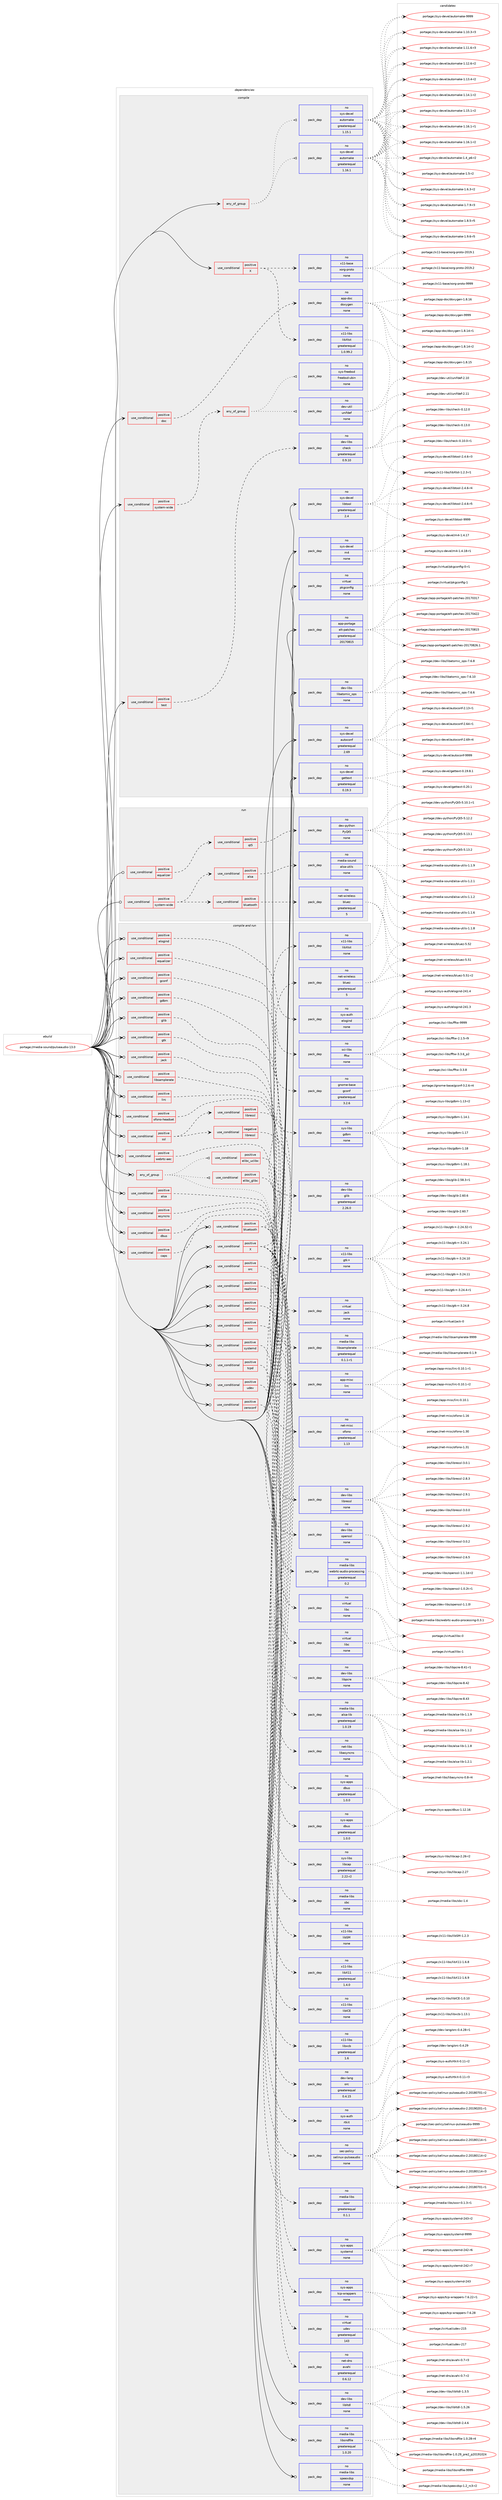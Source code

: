 digraph prolog {

# *************
# Graph options
# *************

newrank=true;
concentrate=true;
compound=true;
graph [rankdir=LR,fontname=Helvetica,fontsize=10,ranksep=1.5];#, ranksep=2.5, nodesep=0.2];
edge  [arrowhead=vee];
node  [fontname=Helvetica,fontsize=10];

# **********
# The ebuild
# **********

subgraph cluster_leftcol {
color=gray;
rank=same;
label=<<i>ebuild</i>>;
id [label="portage://media-sound/pulseaudio-13.0", color=red, width=4, href="../media-sound/pulseaudio-13.0.svg"];
}

# ****************
# The dependencies
# ****************

subgraph cluster_midcol {
color=gray;
label=<<i>dependencies</i>>;
subgraph cluster_compile {
fillcolor="#eeeeee";
style=filled;
label=<<i>compile</i>>;
subgraph any5364 {
dependency335198 [label=<<TABLE BORDER="0" CELLBORDER="1" CELLSPACING="0" CELLPADDING="4"><TR><TD CELLPADDING="10">any_of_group</TD></TR></TABLE>>, shape=none, color=red];subgraph pack246393 {
dependency335199 [label=<<TABLE BORDER="0" CELLBORDER="1" CELLSPACING="0" CELLPADDING="4" WIDTH="220"><TR><TD ROWSPAN="6" CELLPADDING="30">pack_dep</TD></TR><TR><TD WIDTH="110">no</TD></TR><TR><TD>sys-devel</TD></TR><TR><TD>automake</TD></TR><TR><TD>greaterequal</TD></TR><TR><TD>1.16.1</TD></TR></TABLE>>, shape=none, color=blue];
}
dependency335198:e -> dependency335199:w [weight=20,style="dotted",arrowhead="oinv"];
subgraph pack246394 {
dependency335200 [label=<<TABLE BORDER="0" CELLBORDER="1" CELLSPACING="0" CELLPADDING="4" WIDTH="220"><TR><TD ROWSPAN="6" CELLPADDING="30">pack_dep</TD></TR><TR><TD WIDTH="110">no</TD></TR><TR><TD>sys-devel</TD></TR><TR><TD>automake</TD></TR><TR><TD>greaterequal</TD></TR><TR><TD>1.15.1</TD></TR></TABLE>>, shape=none, color=blue];
}
dependency335198:e -> dependency335200:w [weight=20,style="dotted",arrowhead="oinv"];
}
id:e -> dependency335198:w [weight=20,style="solid",arrowhead="vee"];
subgraph cond83296 {
dependency335201 [label=<<TABLE BORDER="0" CELLBORDER="1" CELLSPACING="0" CELLPADDING="4"><TR><TD ROWSPAN="3" CELLPADDING="10">use_conditional</TD></TR><TR><TD>positive</TD></TR><TR><TD>X</TD></TR></TABLE>>, shape=none, color=red];
subgraph pack246395 {
dependency335202 [label=<<TABLE BORDER="0" CELLBORDER="1" CELLSPACING="0" CELLPADDING="4" WIDTH="220"><TR><TD ROWSPAN="6" CELLPADDING="30">pack_dep</TD></TR><TR><TD WIDTH="110">no</TD></TR><TR><TD>x11-base</TD></TR><TR><TD>xorg-proto</TD></TR><TR><TD>none</TD></TR><TR><TD></TD></TR></TABLE>>, shape=none, color=blue];
}
dependency335201:e -> dependency335202:w [weight=20,style="dashed",arrowhead="vee"];
subgraph pack246396 {
dependency335203 [label=<<TABLE BORDER="0" CELLBORDER="1" CELLSPACING="0" CELLPADDING="4" WIDTH="220"><TR><TD ROWSPAN="6" CELLPADDING="30">pack_dep</TD></TR><TR><TD WIDTH="110">no</TD></TR><TR><TD>x11-libs</TD></TR><TR><TD>libXtst</TD></TR><TR><TD>greaterequal</TD></TR><TR><TD>1.0.99.2</TD></TR></TABLE>>, shape=none, color=blue];
}
dependency335201:e -> dependency335203:w [weight=20,style="dashed",arrowhead="vee"];
}
id:e -> dependency335201:w [weight=20,style="solid",arrowhead="vee"];
subgraph cond83297 {
dependency335204 [label=<<TABLE BORDER="0" CELLBORDER="1" CELLSPACING="0" CELLPADDING="4"><TR><TD ROWSPAN="3" CELLPADDING="10">use_conditional</TD></TR><TR><TD>positive</TD></TR><TR><TD>doc</TD></TR></TABLE>>, shape=none, color=red];
subgraph pack246397 {
dependency335205 [label=<<TABLE BORDER="0" CELLBORDER="1" CELLSPACING="0" CELLPADDING="4" WIDTH="220"><TR><TD ROWSPAN="6" CELLPADDING="30">pack_dep</TD></TR><TR><TD WIDTH="110">no</TD></TR><TR><TD>app-doc</TD></TR><TR><TD>doxygen</TD></TR><TR><TD>none</TD></TR><TR><TD></TD></TR></TABLE>>, shape=none, color=blue];
}
dependency335204:e -> dependency335205:w [weight=20,style="dashed",arrowhead="vee"];
}
id:e -> dependency335204:w [weight=20,style="solid",arrowhead="vee"];
subgraph cond83298 {
dependency335206 [label=<<TABLE BORDER="0" CELLBORDER="1" CELLSPACING="0" CELLPADDING="4"><TR><TD ROWSPAN="3" CELLPADDING="10">use_conditional</TD></TR><TR><TD>positive</TD></TR><TR><TD>system-wide</TD></TR></TABLE>>, shape=none, color=red];
subgraph any5365 {
dependency335207 [label=<<TABLE BORDER="0" CELLBORDER="1" CELLSPACING="0" CELLPADDING="4"><TR><TD CELLPADDING="10">any_of_group</TD></TR></TABLE>>, shape=none, color=red];subgraph pack246398 {
dependency335208 [label=<<TABLE BORDER="0" CELLBORDER="1" CELLSPACING="0" CELLPADDING="4" WIDTH="220"><TR><TD ROWSPAN="6" CELLPADDING="30">pack_dep</TD></TR><TR><TD WIDTH="110">no</TD></TR><TR><TD>dev-util</TD></TR><TR><TD>unifdef</TD></TR><TR><TD>none</TD></TR><TR><TD></TD></TR></TABLE>>, shape=none, color=blue];
}
dependency335207:e -> dependency335208:w [weight=20,style="dotted",arrowhead="oinv"];
subgraph pack246399 {
dependency335209 [label=<<TABLE BORDER="0" CELLBORDER="1" CELLSPACING="0" CELLPADDING="4" WIDTH="220"><TR><TD ROWSPAN="6" CELLPADDING="30">pack_dep</TD></TR><TR><TD WIDTH="110">no</TD></TR><TR><TD>sys-freebsd</TD></TR><TR><TD>freebsd-ubin</TD></TR><TR><TD>none</TD></TR><TR><TD></TD></TR></TABLE>>, shape=none, color=blue];
}
dependency335207:e -> dependency335209:w [weight=20,style="dotted",arrowhead="oinv"];
}
dependency335206:e -> dependency335207:w [weight=20,style="dashed",arrowhead="vee"];
}
id:e -> dependency335206:w [weight=20,style="solid",arrowhead="vee"];
subgraph cond83299 {
dependency335210 [label=<<TABLE BORDER="0" CELLBORDER="1" CELLSPACING="0" CELLPADDING="4"><TR><TD ROWSPAN="3" CELLPADDING="10">use_conditional</TD></TR><TR><TD>positive</TD></TR><TR><TD>test</TD></TR></TABLE>>, shape=none, color=red];
subgraph pack246400 {
dependency335211 [label=<<TABLE BORDER="0" CELLBORDER="1" CELLSPACING="0" CELLPADDING="4" WIDTH="220"><TR><TD ROWSPAN="6" CELLPADDING="30">pack_dep</TD></TR><TR><TD WIDTH="110">no</TD></TR><TR><TD>dev-libs</TD></TR><TR><TD>check</TD></TR><TR><TD>greaterequal</TD></TR><TR><TD>0.9.10</TD></TR></TABLE>>, shape=none, color=blue];
}
dependency335210:e -> dependency335211:w [weight=20,style="dashed",arrowhead="vee"];
}
id:e -> dependency335210:w [weight=20,style="solid",arrowhead="vee"];
subgraph pack246401 {
dependency335212 [label=<<TABLE BORDER="0" CELLBORDER="1" CELLSPACING="0" CELLPADDING="4" WIDTH="220"><TR><TD ROWSPAN="6" CELLPADDING="30">pack_dep</TD></TR><TR><TD WIDTH="110">no</TD></TR><TR><TD>app-portage</TD></TR><TR><TD>elt-patches</TD></TR><TR><TD>greaterequal</TD></TR><TR><TD>20170815</TD></TR></TABLE>>, shape=none, color=blue];
}
id:e -> dependency335212:w [weight=20,style="solid",arrowhead="vee"];
subgraph pack246402 {
dependency335213 [label=<<TABLE BORDER="0" CELLBORDER="1" CELLSPACING="0" CELLPADDING="4" WIDTH="220"><TR><TD ROWSPAN="6" CELLPADDING="30">pack_dep</TD></TR><TR><TD WIDTH="110">no</TD></TR><TR><TD>dev-libs</TD></TR><TR><TD>libatomic_ops</TD></TR><TR><TD>none</TD></TR><TR><TD></TD></TR></TABLE>>, shape=none, color=blue];
}
id:e -> dependency335213:w [weight=20,style="solid",arrowhead="vee"];
subgraph pack246403 {
dependency335214 [label=<<TABLE BORDER="0" CELLBORDER="1" CELLSPACING="0" CELLPADDING="4" WIDTH="220"><TR><TD ROWSPAN="6" CELLPADDING="30">pack_dep</TD></TR><TR><TD WIDTH="110">no</TD></TR><TR><TD>sys-devel</TD></TR><TR><TD>autoconf</TD></TR><TR><TD>greaterequal</TD></TR><TR><TD>2.69</TD></TR></TABLE>>, shape=none, color=blue];
}
id:e -> dependency335214:w [weight=20,style="solid",arrowhead="vee"];
subgraph pack246404 {
dependency335215 [label=<<TABLE BORDER="0" CELLBORDER="1" CELLSPACING="0" CELLPADDING="4" WIDTH="220"><TR><TD ROWSPAN="6" CELLPADDING="30">pack_dep</TD></TR><TR><TD WIDTH="110">no</TD></TR><TR><TD>sys-devel</TD></TR><TR><TD>gettext</TD></TR><TR><TD>greaterequal</TD></TR><TR><TD>0.19.3</TD></TR></TABLE>>, shape=none, color=blue];
}
id:e -> dependency335215:w [weight=20,style="solid",arrowhead="vee"];
subgraph pack246405 {
dependency335216 [label=<<TABLE BORDER="0" CELLBORDER="1" CELLSPACING="0" CELLPADDING="4" WIDTH="220"><TR><TD ROWSPAN="6" CELLPADDING="30">pack_dep</TD></TR><TR><TD WIDTH="110">no</TD></TR><TR><TD>sys-devel</TD></TR><TR><TD>libtool</TD></TR><TR><TD>greaterequal</TD></TR><TR><TD>2.4</TD></TR></TABLE>>, shape=none, color=blue];
}
id:e -> dependency335216:w [weight=20,style="solid",arrowhead="vee"];
subgraph pack246406 {
dependency335217 [label=<<TABLE BORDER="0" CELLBORDER="1" CELLSPACING="0" CELLPADDING="4" WIDTH="220"><TR><TD ROWSPAN="6" CELLPADDING="30">pack_dep</TD></TR><TR><TD WIDTH="110">no</TD></TR><TR><TD>sys-devel</TD></TR><TR><TD>m4</TD></TR><TR><TD>none</TD></TR><TR><TD></TD></TR></TABLE>>, shape=none, color=blue];
}
id:e -> dependency335217:w [weight=20,style="solid",arrowhead="vee"];
subgraph pack246407 {
dependency335218 [label=<<TABLE BORDER="0" CELLBORDER="1" CELLSPACING="0" CELLPADDING="4" WIDTH="220"><TR><TD ROWSPAN="6" CELLPADDING="30">pack_dep</TD></TR><TR><TD WIDTH="110">no</TD></TR><TR><TD>virtual</TD></TR><TR><TD>pkgconfig</TD></TR><TR><TD>none</TD></TR><TR><TD></TD></TR></TABLE>>, shape=none, color=blue];
}
id:e -> dependency335218:w [weight=20,style="solid",arrowhead="vee"];
}
subgraph cluster_compileandrun {
fillcolor="#eeeeee";
style=filled;
label=<<i>compile and run</i>>;
subgraph any5366 {
dependency335219 [label=<<TABLE BORDER="0" CELLBORDER="1" CELLSPACING="0" CELLPADDING="4"><TR><TD CELLPADDING="10">any_of_group</TD></TR></TABLE>>, shape=none, color=red];subgraph cond83300 {
dependency335220 [label=<<TABLE BORDER="0" CELLBORDER="1" CELLSPACING="0" CELLPADDING="4"><TR><TD ROWSPAN="3" CELLPADDING="10">use_conditional</TD></TR><TR><TD>positive</TD></TR><TR><TD>elibc_glibc</TD></TR></TABLE>>, shape=none, color=red];
subgraph pack246408 {
dependency335221 [label=<<TABLE BORDER="0" CELLBORDER="1" CELLSPACING="0" CELLPADDING="4" WIDTH="220"><TR><TD ROWSPAN="6" CELLPADDING="30">pack_dep</TD></TR><TR><TD WIDTH="110">no</TD></TR><TR><TD>virtual</TD></TR><TR><TD>libc</TD></TR><TR><TD>none</TD></TR><TR><TD></TD></TR></TABLE>>, shape=none, color=blue];
}
dependency335220:e -> dependency335221:w [weight=20,style="dashed",arrowhead="vee"];
}
dependency335219:e -> dependency335220:w [weight=20,style="dotted",arrowhead="oinv"];
subgraph cond83301 {
dependency335222 [label=<<TABLE BORDER="0" CELLBORDER="1" CELLSPACING="0" CELLPADDING="4"><TR><TD ROWSPAN="3" CELLPADDING="10">use_conditional</TD></TR><TR><TD>positive</TD></TR><TR><TD>elibc_uclibc</TD></TR></TABLE>>, shape=none, color=red];
subgraph pack246409 {
dependency335223 [label=<<TABLE BORDER="0" CELLBORDER="1" CELLSPACING="0" CELLPADDING="4" WIDTH="220"><TR><TD ROWSPAN="6" CELLPADDING="30">pack_dep</TD></TR><TR><TD WIDTH="110">no</TD></TR><TR><TD>virtual</TD></TR><TR><TD>libc</TD></TR><TR><TD>none</TD></TR><TR><TD></TD></TR></TABLE>>, shape=none, color=blue];
}
dependency335222:e -> dependency335223:w [weight=20,style="dashed",arrowhead="vee"];
}
dependency335219:e -> dependency335222:w [weight=20,style="dotted",arrowhead="oinv"];
subgraph pack246410 {
dependency335224 [label=<<TABLE BORDER="0" CELLBORDER="1" CELLSPACING="0" CELLPADDING="4" WIDTH="220"><TR><TD ROWSPAN="6" CELLPADDING="30">pack_dep</TD></TR><TR><TD WIDTH="110">no</TD></TR><TR><TD>dev-libs</TD></TR><TR><TD>libpcre</TD></TR><TR><TD>none</TD></TR><TR><TD></TD></TR></TABLE>>, shape=none, color=blue];
}
dependency335219:e -> dependency335224:w [weight=20,style="dotted",arrowhead="oinv"];
}
id:e -> dependency335219:w [weight=20,style="solid",arrowhead="odotvee"];
subgraph cond83302 {
dependency335225 [label=<<TABLE BORDER="0" CELLBORDER="1" CELLSPACING="0" CELLPADDING="4"><TR><TD ROWSPAN="3" CELLPADDING="10">use_conditional</TD></TR><TR><TD>positive</TD></TR><TR><TD>X</TD></TR></TABLE>>, shape=none, color=red];
subgraph pack246411 {
dependency335226 [label=<<TABLE BORDER="0" CELLBORDER="1" CELLSPACING="0" CELLPADDING="4" WIDTH="220"><TR><TD ROWSPAN="6" CELLPADDING="30">pack_dep</TD></TR><TR><TD WIDTH="110">no</TD></TR><TR><TD>x11-libs</TD></TR><TR><TD>libX11</TD></TR><TR><TD>greaterequal</TD></TR><TR><TD>1.4.0</TD></TR></TABLE>>, shape=none, color=blue];
}
dependency335225:e -> dependency335226:w [weight=20,style="dashed",arrowhead="vee"];
subgraph pack246412 {
dependency335227 [label=<<TABLE BORDER="0" CELLBORDER="1" CELLSPACING="0" CELLPADDING="4" WIDTH="220"><TR><TD ROWSPAN="6" CELLPADDING="30">pack_dep</TD></TR><TR><TD WIDTH="110">no</TD></TR><TR><TD>x11-libs</TD></TR><TR><TD>libxcb</TD></TR><TR><TD>greaterequal</TD></TR><TR><TD>1.6</TD></TR></TABLE>>, shape=none, color=blue];
}
dependency335225:e -> dependency335227:w [weight=20,style="dashed",arrowhead="vee"];
subgraph pack246413 {
dependency335228 [label=<<TABLE BORDER="0" CELLBORDER="1" CELLSPACING="0" CELLPADDING="4" WIDTH="220"><TR><TD ROWSPAN="6" CELLPADDING="30">pack_dep</TD></TR><TR><TD WIDTH="110">no</TD></TR><TR><TD>x11-libs</TD></TR><TR><TD>libSM</TD></TR><TR><TD>none</TD></TR><TR><TD></TD></TR></TABLE>>, shape=none, color=blue];
}
dependency335225:e -> dependency335228:w [weight=20,style="dashed",arrowhead="vee"];
subgraph pack246414 {
dependency335229 [label=<<TABLE BORDER="0" CELLBORDER="1" CELLSPACING="0" CELLPADDING="4" WIDTH="220"><TR><TD ROWSPAN="6" CELLPADDING="30">pack_dep</TD></TR><TR><TD WIDTH="110">no</TD></TR><TR><TD>x11-libs</TD></TR><TR><TD>libICE</TD></TR><TR><TD>none</TD></TR><TR><TD></TD></TR></TABLE>>, shape=none, color=blue];
}
dependency335225:e -> dependency335229:w [weight=20,style="dashed",arrowhead="vee"];
subgraph pack246415 {
dependency335230 [label=<<TABLE BORDER="0" CELLBORDER="1" CELLSPACING="0" CELLPADDING="4" WIDTH="220"><TR><TD ROWSPAN="6" CELLPADDING="30">pack_dep</TD></TR><TR><TD WIDTH="110">no</TD></TR><TR><TD>x11-libs</TD></TR><TR><TD>libXtst</TD></TR><TR><TD>none</TD></TR><TR><TD></TD></TR></TABLE>>, shape=none, color=blue];
}
dependency335225:e -> dependency335230:w [weight=20,style="dashed",arrowhead="vee"];
}
id:e -> dependency335225:w [weight=20,style="solid",arrowhead="odotvee"];
subgraph cond83303 {
dependency335231 [label=<<TABLE BORDER="0" CELLBORDER="1" CELLSPACING="0" CELLPADDING="4"><TR><TD ROWSPAN="3" CELLPADDING="10">use_conditional</TD></TR><TR><TD>positive</TD></TR><TR><TD>alsa</TD></TR></TABLE>>, shape=none, color=red];
subgraph pack246416 {
dependency335232 [label=<<TABLE BORDER="0" CELLBORDER="1" CELLSPACING="0" CELLPADDING="4" WIDTH="220"><TR><TD ROWSPAN="6" CELLPADDING="30">pack_dep</TD></TR><TR><TD WIDTH="110">no</TD></TR><TR><TD>media-libs</TD></TR><TR><TD>alsa-lib</TD></TR><TR><TD>greaterequal</TD></TR><TR><TD>1.0.19</TD></TR></TABLE>>, shape=none, color=blue];
}
dependency335231:e -> dependency335232:w [weight=20,style="dashed",arrowhead="vee"];
}
id:e -> dependency335231:w [weight=20,style="solid",arrowhead="odotvee"];
subgraph cond83304 {
dependency335233 [label=<<TABLE BORDER="0" CELLBORDER="1" CELLSPACING="0" CELLPADDING="4"><TR><TD ROWSPAN="3" CELLPADDING="10">use_conditional</TD></TR><TR><TD>positive</TD></TR><TR><TD>asyncns</TD></TR></TABLE>>, shape=none, color=red];
subgraph pack246417 {
dependency335234 [label=<<TABLE BORDER="0" CELLBORDER="1" CELLSPACING="0" CELLPADDING="4" WIDTH="220"><TR><TD ROWSPAN="6" CELLPADDING="30">pack_dep</TD></TR><TR><TD WIDTH="110">no</TD></TR><TR><TD>net-libs</TD></TR><TR><TD>libasyncns</TD></TR><TR><TD>none</TD></TR><TR><TD></TD></TR></TABLE>>, shape=none, color=blue];
}
dependency335233:e -> dependency335234:w [weight=20,style="dashed",arrowhead="vee"];
}
id:e -> dependency335233:w [weight=20,style="solid",arrowhead="odotvee"];
subgraph cond83305 {
dependency335235 [label=<<TABLE BORDER="0" CELLBORDER="1" CELLSPACING="0" CELLPADDING="4"><TR><TD ROWSPAN="3" CELLPADDING="10">use_conditional</TD></TR><TR><TD>positive</TD></TR><TR><TD>bluetooth</TD></TR></TABLE>>, shape=none, color=red];
subgraph pack246418 {
dependency335236 [label=<<TABLE BORDER="0" CELLBORDER="1" CELLSPACING="0" CELLPADDING="4" WIDTH="220"><TR><TD ROWSPAN="6" CELLPADDING="30">pack_dep</TD></TR><TR><TD WIDTH="110">no</TD></TR><TR><TD>net-wireless</TD></TR><TR><TD>bluez</TD></TR><TR><TD>greaterequal</TD></TR><TR><TD>5</TD></TR></TABLE>>, shape=none, color=blue];
}
dependency335235:e -> dependency335236:w [weight=20,style="dashed",arrowhead="vee"];
subgraph pack246419 {
dependency335237 [label=<<TABLE BORDER="0" CELLBORDER="1" CELLSPACING="0" CELLPADDING="4" WIDTH="220"><TR><TD ROWSPAN="6" CELLPADDING="30">pack_dep</TD></TR><TR><TD WIDTH="110">no</TD></TR><TR><TD>sys-apps</TD></TR><TR><TD>dbus</TD></TR><TR><TD>greaterequal</TD></TR><TR><TD>1.0.0</TD></TR></TABLE>>, shape=none, color=blue];
}
dependency335235:e -> dependency335237:w [weight=20,style="dashed",arrowhead="vee"];
subgraph pack246420 {
dependency335238 [label=<<TABLE BORDER="0" CELLBORDER="1" CELLSPACING="0" CELLPADDING="4" WIDTH="220"><TR><TD ROWSPAN="6" CELLPADDING="30">pack_dep</TD></TR><TR><TD WIDTH="110">no</TD></TR><TR><TD>media-libs</TD></TR><TR><TD>sbc</TD></TR><TR><TD>none</TD></TR><TR><TD></TD></TR></TABLE>>, shape=none, color=blue];
}
dependency335235:e -> dependency335238:w [weight=20,style="dashed",arrowhead="vee"];
}
id:e -> dependency335235:w [weight=20,style="solid",arrowhead="odotvee"];
subgraph cond83306 {
dependency335239 [label=<<TABLE BORDER="0" CELLBORDER="1" CELLSPACING="0" CELLPADDING="4"><TR><TD ROWSPAN="3" CELLPADDING="10">use_conditional</TD></TR><TR><TD>positive</TD></TR><TR><TD>caps</TD></TR></TABLE>>, shape=none, color=red];
subgraph pack246421 {
dependency335240 [label=<<TABLE BORDER="0" CELLBORDER="1" CELLSPACING="0" CELLPADDING="4" WIDTH="220"><TR><TD ROWSPAN="6" CELLPADDING="30">pack_dep</TD></TR><TR><TD WIDTH="110">no</TD></TR><TR><TD>sys-libs</TD></TR><TR><TD>libcap</TD></TR><TR><TD>greaterequal</TD></TR><TR><TD>2.22-r2</TD></TR></TABLE>>, shape=none, color=blue];
}
dependency335239:e -> dependency335240:w [weight=20,style="dashed",arrowhead="vee"];
}
id:e -> dependency335239:w [weight=20,style="solid",arrowhead="odotvee"];
subgraph cond83307 {
dependency335241 [label=<<TABLE BORDER="0" CELLBORDER="1" CELLSPACING="0" CELLPADDING="4"><TR><TD ROWSPAN="3" CELLPADDING="10">use_conditional</TD></TR><TR><TD>positive</TD></TR><TR><TD>dbus</TD></TR></TABLE>>, shape=none, color=red];
subgraph pack246422 {
dependency335242 [label=<<TABLE BORDER="0" CELLBORDER="1" CELLSPACING="0" CELLPADDING="4" WIDTH="220"><TR><TD ROWSPAN="6" CELLPADDING="30">pack_dep</TD></TR><TR><TD WIDTH="110">no</TD></TR><TR><TD>sys-apps</TD></TR><TR><TD>dbus</TD></TR><TR><TD>greaterequal</TD></TR><TR><TD>1.0.0</TD></TR></TABLE>>, shape=none, color=blue];
}
dependency335241:e -> dependency335242:w [weight=20,style="dashed",arrowhead="vee"];
}
id:e -> dependency335241:w [weight=20,style="solid",arrowhead="odotvee"];
subgraph cond83308 {
dependency335243 [label=<<TABLE BORDER="0" CELLBORDER="1" CELLSPACING="0" CELLPADDING="4"><TR><TD ROWSPAN="3" CELLPADDING="10">use_conditional</TD></TR><TR><TD>positive</TD></TR><TR><TD>elogind</TD></TR></TABLE>>, shape=none, color=red];
subgraph pack246423 {
dependency335244 [label=<<TABLE BORDER="0" CELLBORDER="1" CELLSPACING="0" CELLPADDING="4" WIDTH="220"><TR><TD ROWSPAN="6" CELLPADDING="30">pack_dep</TD></TR><TR><TD WIDTH="110">no</TD></TR><TR><TD>sys-auth</TD></TR><TR><TD>elogind</TD></TR><TR><TD>none</TD></TR><TR><TD></TD></TR></TABLE>>, shape=none, color=blue];
}
dependency335243:e -> dependency335244:w [weight=20,style="dashed",arrowhead="vee"];
}
id:e -> dependency335243:w [weight=20,style="solid",arrowhead="odotvee"];
subgraph cond83309 {
dependency335245 [label=<<TABLE BORDER="0" CELLBORDER="1" CELLSPACING="0" CELLPADDING="4"><TR><TD ROWSPAN="3" CELLPADDING="10">use_conditional</TD></TR><TR><TD>positive</TD></TR><TR><TD>equalizer</TD></TR></TABLE>>, shape=none, color=red];
subgraph pack246424 {
dependency335246 [label=<<TABLE BORDER="0" CELLBORDER="1" CELLSPACING="0" CELLPADDING="4" WIDTH="220"><TR><TD ROWSPAN="6" CELLPADDING="30">pack_dep</TD></TR><TR><TD WIDTH="110">no</TD></TR><TR><TD>sci-libs</TD></TR><TR><TD>fftw</TD></TR><TR><TD>none</TD></TR><TR><TD></TD></TR></TABLE>>, shape=none, color=blue];
}
dependency335245:e -> dependency335246:w [weight=20,style="dashed",arrowhead="vee"];
}
id:e -> dependency335245:w [weight=20,style="solid",arrowhead="odotvee"];
subgraph cond83310 {
dependency335247 [label=<<TABLE BORDER="0" CELLBORDER="1" CELLSPACING="0" CELLPADDING="4"><TR><TD ROWSPAN="3" CELLPADDING="10">use_conditional</TD></TR><TR><TD>positive</TD></TR><TR><TD>gconf</TD></TR></TABLE>>, shape=none, color=red];
subgraph pack246425 {
dependency335248 [label=<<TABLE BORDER="0" CELLBORDER="1" CELLSPACING="0" CELLPADDING="4" WIDTH="220"><TR><TD ROWSPAN="6" CELLPADDING="30">pack_dep</TD></TR><TR><TD WIDTH="110">no</TD></TR><TR><TD>gnome-base</TD></TR><TR><TD>gconf</TD></TR><TR><TD>greaterequal</TD></TR><TR><TD>3.2.6</TD></TR></TABLE>>, shape=none, color=blue];
}
dependency335247:e -> dependency335248:w [weight=20,style="dashed",arrowhead="vee"];
}
id:e -> dependency335247:w [weight=20,style="solid",arrowhead="odotvee"];
subgraph cond83311 {
dependency335249 [label=<<TABLE BORDER="0" CELLBORDER="1" CELLSPACING="0" CELLPADDING="4"><TR><TD ROWSPAN="3" CELLPADDING="10">use_conditional</TD></TR><TR><TD>positive</TD></TR><TR><TD>gdbm</TD></TR></TABLE>>, shape=none, color=red];
subgraph pack246426 {
dependency335250 [label=<<TABLE BORDER="0" CELLBORDER="1" CELLSPACING="0" CELLPADDING="4" WIDTH="220"><TR><TD ROWSPAN="6" CELLPADDING="30">pack_dep</TD></TR><TR><TD WIDTH="110">no</TD></TR><TR><TD>sys-libs</TD></TR><TR><TD>gdbm</TD></TR><TR><TD>none</TD></TR><TR><TD></TD></TR></TABLE>>, shape=none, color=blue];
}
dependency335249:e -> dependency335250:w [weight=20,style="dashed",arrowhead="vee"];
}
id:e -> dependency335249:w [weight=20,style="solid",arrowhead="odotvee"];
subgraph cond83312 {
dependency335251 [label=<<TABLE BORDER="0" CELLBORDER="1" CELLSPACING="0" CELLPADDING="4"><TR><TD ROWSPAN="3" CELLPADDING="10">use_conditional</TD></TR><TR><TD>positive</TD></TR><TR><TD>glib</TD></TR></TABLE>>, shape=none, color=red];
subgraph pack246427 {
dependency335252 [label=<<TABLE BORDER="0" CELLBORDER="1" CELLSPACING="0" CELLPADDING="4" WIDTH="220"><TR><TD ROWSPAN="6" CELLPADDING="30">pack_dep</TD></TR><TR><TD WIDTH="110">no</TD></TR><TR><TD>dev-libs</TD></TR><TR><TD>glib</TD></TR><TR><TD>greaterequal</TD></TR><TR><TD>2.26.0</TD></TR></TABLE>>, shape=none, color=blue];
}
dependency335251:e -> dependency335252:w [weight=20,style="dashed",arrowhead="vee"];
}
id:e -> dependency335251:w [weight=20,style="solid",arrowhead="odotvee"];
subgraph cond83313 {
dependency335253 [label=<<TABLE BORDER="0" CELLBORDER="1" CELLSPACING="0" CELLPADDING="4"><TR><TD ROWSPAN="3" CELLPADDING="10">use_conditional</TD></TR><TR><TD>positive</TD></TR><TR><TD>gtk</TD></TR></TABLE>>, shape=none, color=red];
subgraph pack246428 {
dependency335254 [label=<<TABLE BORDER="0" CELLBORDER="1" CELLSPACING="0" CELLPADDING="4" WIDTH="220"><TR><TD ROWSPAN="6" CELLPADDING="30">pack_dep</TD></TR><TR><TD WIDTH="110">no</TD></TR><TR><TD>x11-libs</TD></TR><TR><TD>gtk+</TD></TR><TR><TD>none</TD></TR><TR><TD></TD></TR></TABLE>>, shape=none, color=blue];
}
dependency335253:e -> dependency335254:w [weight=20,style="dashed",arrowhead="vee"];
}
id:e -> dependency335253:w [weight=20,style="solid",arrowhead="odotvee"];
subgraph cond83314 {
dependency335255 [label=<<TABLE BORDER="0" CELLBORDER="1" CELLSPACING="0" CELLPADDING="4"><TR><TD ROWSPAN="3" CELLPADDING="10">use_conditional</TD></TR><TR><TD>positive</TD></TR><TR><TD>jack</TD></TR></TABLE>>, shape=none, color=red];
subgraph pack246429 {
dependency335256 [label=<<TABLE BORDER="0" CELLBORDER="1" CELLSPACING="0" CELLPADDING="4" WIDTH="220"><TR><TD ROWSPAN="6" CELLPADDING="30">pack_dep</TD></TR><TR><TD WIDTH="110">no</TD></TR><TR><TD>virtual</TD></TR><TR><TD>jack</TD></TR><TR><TD>none</TD></TR><TR><TD></TD></TR></TABLE>>, shape=none, color=blue];
}
dependency335255:e -> dependency335256:w [weight=20,style="dashed",arrowhead="vee"];
}
id:e -> dependency335255:w [weight=20,style="solid",arrowhead="odotvee"];
subgraph cond83315 {
dependency335257 [label=<<TABLE BORDER="0" CELLBORDER="1" CELLSPACING="0" CELLPADDING="4"><TR><TD ROWSPAN="3" CELLPADDING="10">use_conditional</TD></TR><TR><TD>positive</TD></TR><TR><TD>libsamplerate</TD></TR></TABLE>>, shape=none, color=red];
subgraph pack246430 {
dependency335258 [label=<<TABLE BORDER="0" CELLBORDER="1" CELLSPACING="0" CELLPADDING="4" WIDTH="220"><TR><TD ROWSPAN="6" CELLPADDING="30">pack_dep</TD></TR><TR><TD WIDTH="110">no</TD></TR><TR><TD>media-libs</TD></TR><TR><TD>libsamplerate</TD></TR><TR><TD>greaterequal</TD></TR><TR><TD>0.1.1-r1</TD></TR></TABLE>>, shape=none, color=blue];
}
dependency335257:e -> dependency335258:w [weight=20,style="dashed",arrowhead="vee"];
}
id:e -> dependency335257:w [weight=20,style="solid",arrowhead="odotvee"];
subgraph cond83316 {
dependency335259 [label=<<TABLE BORDER="0" CELLBORDER="1" CELLSPACING="0" CELLPADDING="4"><TR><TD ROWSPAN="3" CELLPADDING="10">use_conditional</TD></TR><TR><TD>positive</TD></TR><TR><TD>lirc</TD></TR></TABLE>>, shape=none, color=red];
subgraph pack246431 {
dependency335260 [label=<<TABLE BORDER="0" CELLBORDER="1" CELLSPACING="0" CELLPADDING="4" WIDTH="220"><TR><TD ROWSPAN="6" CELLPADDING="30">pack_dep</TD></TR><TR><TD WIDTH="110">no</TD></TR><TR><TD>app-misc</TD></TR><TR><TD>lirc</TD></TR><TR><TD>none</TD></TR><TR><TD></TD></TR></TABLE>>, shape=none, color=blue];
}
dependency335259:e -> dependency335260:w [weight=20,style="dashed",arrowhead="vee"];
}
id:e -> dependency335259:w [weight=20,style="solid",arrowhead="odotvee"];
subgraph cond83317 {
dependency335261 [label=<<TABLE BORDER="0" CELLBORDER="1" CELLSPACING="0" CELLPADDING="4"><TR><TD ROWSPAN="3" CELLPADDING="10">use_conditional</TD></TR><TR><TD>positive</TD></TR><TR><TD>ofono-headset</TD></TR></TABLE>>, shape=none, color=red];
subgraph pack246432 {
dependency335262 [label=<<TABLE BORDER="0" CELLBORDER="1" CELLSPACING="0" CELLPADDING="4" WIDTH="220"><TR><TD ROWSPAN="6" CELLPADDING="30">pack_dep</TD></TR><TR><TD WIDTH="110">no</TD></TR><TR><TD>net-misc</TD></TR><TR><TD>ofono</TD></TR><TR><TD>greaterequal</TD></TR><TR><TD>1.13</TD></TR></TABLE>>, shape=none, color=blue];
}
dependency335261:e -> dependency335262:w [weight=20,style="dashed",arrowhead="vee"];
}
id:e -> dependency335261:w [weight=20,style="solid",arrowhead="odotvee"];
subgraph cond83318 {
dependency335263 [label=<<TABLE BORDER="0" CELLBORDER="1" CELLSPACING="0" CELLPADDING="4"><TR><TD ROWSPAN="3" CELLPADDING="10">use_conditional</TD></TR><TR><TD>positive</TD></TR><TR><TD>orc</TD></TR></TABLE>>, shape=none, color=red];
subgraph pack246433 {
dependency335264 [label=<<TABLE BORDER="0" CELLBORDER="1" CELLSPACING="0" CELLPADDING="4" WIDTH="220"><TR><TD ROWSPAN="6" CELLPADDING="30">pack_dep</TD></TR><TR><TD WIDTH="110">no</TD></TR><TR><TD>dev-lang</TD></TR><TR><TD>orc</TD></TR><TR><TD>greaterequal</TD></TR><TR><TD>0.4.15</TD></TR></TABLE>>, shape=none, color=blue];
}
dependency335263:e -> dependency335264:w [weight=20,style="dashed",arrowhead="vee"];
}
id:e -> dependency335263:w [weight=20,style="solid",arrowhead="odotvee"];
subgraph cond83319 {
dependency335265 [label=<<TABLE BORDER="0" CELLBORDER="1" CELLSPACING="0" CELLPADDING="4"><TR><TD ROWSPAN="3" CELLPADDING="10">use_conditional</TD></TR><TR><TD>positive</TD></TR><TR><TD>realtime</TD></TR></TABLE>>, shape=none, color=red];
subgraph pack246434 {
dependency335266 [label=<<TABLE BORDER="0" CELLBORDER="1" CELLSPACING="0" CELLPADDING="4" WIDTH="220"><TR><TD ROWSPAN="6" CELLPADDING="30">pack_dep</TD></TR><TR><TD WIDTH="110">no</TD></TR><TR><TD>sys-auth</TD></TR><TR><TD>rtkit</TD></TR><TR><TD>none</TD></TR><TR><TD></TD></TR></TABLE>>, shape=none, color=blue];
}
dependency335265:e -> dependency335266:w [weight=20,style="dashed",arrowhead="vee"];
}
id:e -> dependency335265:w [weight=20,style="solid",arrowhead="odotvee"];
subgraph cond83320 {
dependency335267 [label=<<TABLE BORDER="0" CELLBORDER="1" CELLSPACING="0" CELLPADDING="4"><TR><TD ROWSPAN="3" CELLPADDING="10">use_conditional</TD></TR><TR><TD>positive</TD></TR><TR><TD>selinux</TD></TR></TABLE>>, shape=none, color=red];
subgraph pack246435 {
dependency335268 [label=<<TABLE BORDER="0" CELLBORDER="1" CELLSPACING="0" CELLPADDING="4" WIDTH="220"><TR><TD ROWSPAN="6" CELLPADDING="30">pack_dep</TD></TR><TR><TD WIDTH="110">no</TD></TR><TR><TD>sec-policy</TD></TR><TR><TD>selinux-pulseaudio</TD></TR><TR><TD>none</TD></TR><TR><TD></TD></TR></TABLE>>, shape=none, color=blue];
}
dependency335267:e -> dependency335268:w [weight=20,style="dashed",arrowhead="vee"];
}
id:e -> dependency335267:w [weight=20,style="solid",arrowhead="odotvee"];
subgraph cond83321 {
dependency335269 [label=<<TABLE BORDER="0" CELLBORDER="1" CELLSPACING="0" CELLPADDING="4"><TR><TD ROWSPAN="3" CELLPADDING="10">use_conditional</TD></TR><TR><TD>positive</TD></TR><TR><TD>sox</TD></TR></TABLE>>, shape=none, color=red];
subgraph pack246436 {
dependency335270 [label=<<TABLE BORDER="0" CELLBORDER="1" CELLSPACING="0" CELLPADDING="4" WIDTH="220"><TR><TD ROWSPAN="6" CELLPADDING="30">pack_dep</TD></TR><TR><TD WIDTH="110">no</TD></TR><TR><TD>media-libs</TD></TR><TR><TD>soxr</TD></TR><TR><TD>greaterequal</TD></TR><TR><TD>0.1.1</TD></TR></TABLE>>, shape=none, color=blue];
}
dependency335269:e -> dependency335270:w [weight=20,style="dashed",arrowhead="vee"];
}
id:e -> dependency335269:w [weight=20,style="solid",arrowhead="odotvee"];
subgraph cond83322 {
dependency335271 [label=<<TABLE BORDER="0" CELLBORDER="1" CELLSPACING="0" CELLPADDING="4"><TR><TD ROWSPAN="3" CELLPADDING="10">use_conditional</TD></TR><TR><TD>positive</TD></TR><TR><TD>ssl</TD></TR></TABLE>>, shape=none, color=red];
subgraph cond83323 {
dependency335272 [label=<<TABLE BORDER="0" CELLBORDER="1" CELLSPACING="0" CELLPADDING="4"><TR><TD ROWSPAN="3" CELLPADDING="10">use_conditional</TD></TR><TR><TD>negative</TD></TR><TR><TD>libressl</TD></TR></TABLE>>, shape=none, color=red];
subgraph pack246437 {
dependency335273 [label=<<TABLE BORDER="0" CELLBORDER="1" CELLSPACING="0" CELLPADDING="4" WIDTH="220"><TR><TD ROWSPAN="6" CELLPADDING="30">pack_dep</TD></TR><TR><TD WIDTH="110">no</TD></TR><TR><TD>dev-libs</TD></TR><TR><TD>openssl</TD></TR><TR><TD>none</TD></TR><TR><TD></TD></TR></TABLE>>, shape=none, color=blue];
}
dependency335272:e -> dependency335273:w [weight=20,style="dashed",arrowhead="vee"];
}
dependency335271:e -> dependency335272:w [weight=20,style="dashed",arrowhead="vee"];
subgraph cond83324 {
dependency335274 [label=<<TABLE BORDER="0" CELLBORDER="1" CELLSPACING="0" CELLPADDING="4"><TR><TD ROWSPAN="3" CELLPADDING="10">use_conditional</TD></TR><TR><TD>positive</TD></TR><TR><TD>libressl</TD></TR></TABLE>>, shape=none, color=red];
subgraph pack246438 {
dependency335275 [label=<<TABLE BORDER="0" CELLBORDER="1" CELLSPACING="0" CELLPADDING="4" WIDTH="220"><TR><TD ROWSPAN="6" CELLPADDING="30">pack_dep</TD></TR><TR><TD WIDTH="110">no</TD></TR><TR><TD>dev-libs</TD></TR><TR><TD>libressl</TD></TR><TR><TD>none</TD></TR><TR><TD></TD></TR></TABLE>>, shape=none, color=blue];
}
dependency335274:e -> dependency335275:w [weight=20,style="dashed",arrowhead="vee"];
}
dependency335271:e -> dependency335274:w [weight=20,style="dashed",arrowhead="vee"];
}
id:e -> dependency335271:w [weight=20,style="solid",arrowhead="odotvee"];
subgraph cond83325 {
dependency335276 [label=<<TABLE BORDER="0" CELLBORDER="1" CELLSPACING="0" CELLPADDING="4"><TR><TD ROWSPAN="3" CELLPADDING="10">use_conditional</TD></TR><TR><TD>positive</TD></TR><TR><TD>systemd</TD></TR></TABLE>>, shape=none, color=red];
subgraph pack246439 {
dependency335277 [label=<<TABLE BORDER="0" CELLBORDER="1" CELLSPACING="0" CELLPADDING="4" WIDTH="220"><TR><TD ROWSPAN="6" CELLPADDING="30">pack_dep</TD></TR><TR><TD WIDTH="110">no</TD></TR><TR><TD>sys-apps</TD></TR><TR><TD>systemd</TD></TR><TR><TD>none</TD></TR><TR><TD></TD></TR></TABLE>>, shape=none, color=blue];
}
dependency335276:e -> dependency335277:w [weight=20,style="dashed",arrowhead="vee"];
}
id:e -> dependency335276:w [weight=20,style="solid",arrowhead="odotvee"];
subgraph cond83326 {
dependency335278 [label=<<TABLE BORDER="0" CELLBORDER="1" CELLSPACING="0" CELLPADDING="4"><TR><TD ROWSPAN="3" CELLPADDING="10">use_conditional</TD></TR><TR><TD>positive</TD></TR><TR><TD>tcpd</TD></TR></TABLE>>, shape=none, color=red];
subgraph pack246440 {
dependency335279 [label=<<TABLE BORDER="0" CELLBORDER="1" CELLSPACING="0" CELLPADDING="4" WIDTH="220"><TR><TD ROWSPAN="6" CELLPADDING="30">pack_dep</TD></TR><TR><TD WIDTH="110">no</TD></TR><TR><TD>sys-apps</TD></TR><TR><TD>tcp-wrappers</TD></TR><TR><TD>none</TD></TR><TR><TD></TD></TR></TABLE>>, shape=none, color=blue];
}
dependency335278:e -> dependency335279:w [weight=20,style="dashed",arrowhead="vee"];
}
id:e -> dependency335278:w [weight=20,style="solid",arrowhead="odotvee"];
subgraph cond83327 {
dependency335280 [label=<<TABLE BORDER="0" CELLBORDER="1" CELLSPACING="0" CELLPADDING="4"><TR><TD ROWSPAN="3" CELLPADDING="10">use_conditional</TD></TR><TR><TD>positive</TD></TR><TR><TD>udev</TD></TR></TABLE>>, shape=none, color=red];
subgraph pack246441 {
dependency335281 [label=<<TABLE BORDER="0" CELLBORDER="1" CELLSPACING="0" CELLPADDING="4" WIDTH="220"><TR><TD ROWSPAN="6" CELLPADDING="30">pack_dep</TD></TR><TR><TD WIDTH="110">no</TD></TR><TR><TD>virtual</TD></TR><TR><TD>udev</TD></TR><TR><TD>greaterequal</TD></TR><TR><TD>143</TD></TR></TABLE>>, shape=none, color=blue];
}
dependency335280:e -> dependency335281:w [weight=20,style="dashed",arrowhead="vee"];
}
id:e -> dependency335280:w [weight=20,style="solid",arrowhead="odotvee"];
subgraph cond83328 {
dependency335282 [label=<<TABLE BORDER="0" CELLBORDER="1" CELLSPACING="0" CELLPADDING="4"><TR><TD ROWSPAN="3" CELLPADDING="10">use_conditional</TD></TR><TR><TD>positive</TD></TR><TR><TD>webrtc-aec</TD></TR></TABLE>>, shape=none, color=red];
subgraph pack246442 {
dependency335283 [label=<<TABLE BORDER="0" CELLBORDER="1" CELLSPACING="0" CELLPADDING="4" WIDTH="220"><TR><TD ROWSPAN="6" CELLPADDING="30">pack_dep</TD></TR><TR><TD WIDTH="110">no</TD></TR><TR><TD>media-libs</TD></TR><TR><TD>webrtc-audio-processing</TD></TR><TR><TD>greaterequal</TD></TR><TR><TD>0.2</TD></TR></TABLE>>, shape=none, color=blue];
}
dependency335282:e -> dependency335283:w [weight=20,style="dashed",arrowhead="vee"];
}
id:e -> dependency335282:w [weight=20,style="solid",arrowhead="odotvee"];
subgraph cond83329 {
dependency335284 [label=<<TABLE BORDER="0" CELLBORDER="1" CELLSPACING="0" CELLPADDING="4"><TR><TD ROWSPAN="3" CELLPADDING="10">use_conditional</TD></TR><TR><TD>positive</TD></TR><TR><TD>zeroconf</TD></TR></TABLE>>, shape=none, color=red];
subgraph pack246443 {
dependency335285 [label=<<TABLE BORDER="0" CELLBORDER="1" CELLSPACING="0" CELLPADDING="4" WIDTH="220"><TR><TD ROWSPAN="6" CELLPADDING="30">pack_dep</TD></TR><TR><TD WIDTH="110">no</TD></TR><TR><TD>net-dns</TD></TR><TR><TD>avahi</TD></TR><TR><TD>greaterequal</TD></TR><TR><TD>0.6.12</TD></TR></TABLE>>, shape=none, color=blue];
}
dependency335284:e -> dependency335285:w [weight=20,style="dashed",arrowhead="vee"];
}
id:e -> dependency335284:w [weight=20,style="solid",arrowhead="odotvee"];
subgraph pack246444 {
dependency335286 [label=<<TABLE BORDER="0" CELLBORDER="1" CELLSPACING="0" CELLPADDING="4" WIDTH="220"><TR><TD ROWSPAN="6" CELLPADDING="30">pack_dep</TD></TR><TR><TD WIDTH="110">no</TD></TR><TR><TD>dev-libs</TD></TR><TR><TD>libltdl</TD></TR><TR><TD>none</TD></TR><TR><TD></TD></TR></TABLE>>, shape=none, color=blue];
}
id:e -> dependency335286:w [weight=20,style="solid",arrowhead="odotvee"];
subgraph pack246445 {
dependency335287 [label=<<TABLE BORDER="0" CELLBORDER="1" CELLSPACING="0" CELLPADDING="4" WIDTH="220"><TR><TD ROWSPAN="6" CELLPADDING="30">pack_dep</TD></TR><TR><TD WIDTH="110">no</TD></TR><TR><TD>media-libs</TD></TR><TR><TD>libsndfile</TD></TR><TR><TD>greaterequal</TD></TR><TR><TD>1.0.20</TD></TR></TABLE>>, shape=none, color=blue];
}
id:e -> dependency335287:w [weight=20,style="solid",arrowhead="odotvee"];
subgraph pack246446 {
dependency335288 [label=<<TABLE BORDER="0" CELLBORDER="1" CELLSPACING="0" CELLPADDING="4" WIDTH="220"><TR><TD ROWSPAN="6" CELLPADDING="30">pack_dep</TD></TR><TR><TD WIDTH="110">no</TD></TR><TR><TD>media-libs</TD></TR><TR><TD>speexdsp</TD></TR><TR><TD>none</TD></TR><TR><TD></TD></TR></TABLE>>, shape=none, color=blue];
}
id:e -> dependency335288:w [weight=20,style="solid",arrowhead="odotvee"];
}
subgraph cluster_run {
fillcolor="#eeeeee";
style=filled;
label=<<i>run</i>>;
subgraph cond83330 {
dependency335289 [label=<<TABLE BORDER="0" CELLBORDER="1" CELLSPACING="0" CELLPADDING="4"><TR><TD ROWSPAN="3" CELLPADDING="10">use_conditional</TD></TR><TR><TD>positive</TD></TR><TR><TD>equalizer</TD></TR></TABLE>>, shape=none, color=red];
subgraph cond83331 {
dependency335290 [label=<<TABLE BORDER="0" CELLBORDER="1" CELLSPACING="0" CELLPADDING="4"><TR><TD ROWSPAN="3" CELLPADDING="10">use_conditional</TD></TR><TR><TD>positive</TD></TR><TR><TD>qt5</TD></TR></TABLE>>, shape=none, color=red];
subgraph pack246447 {
dependency335291 [label=<<TABLE BORDER="0" CELLBORDER="1" CELLSPACING="0" CELLPADDING="4" WIDTH="220"><TR><TD ROWSPAN="6" CELLPADDING="30">pack_dep</TD></TR><TR><TD WIDTH="110">no</TD></TR><TR><TD>dev-python</TD></TR><TR><TD>PyQt5</TD></TR><TR><TD>none</TD></TR><TR><TD></TD></TR></TABLE>>, shape=none, color=blue];
}
dependency335290:e -> dependency335291:w [weight=20,style="dashed",arrowhead="vee"];
}
dependency335289:e -> dependency335290:w [weight=20,style="dashed",arrowhead="vee"];
}
id:e -> dependency335289:w [weight=20,style="solid",arrowhead="odot"];
subgraph cond83332 {
dependency335292 [label=<<TABLE BORDER="0" CELLBORDER="1" CELLSPACING="0" CELLPADDING="4"><TR><TD ROWSPAN="3" CELLPADDING="10">use_conditional</TD></TR><TR><TD>positive</TD></TR><TR><TD>system-wide</TD></TR></TABLE>>, shape=none, color=red];
subgraph cond83333 {
dependency335293 [label=<<TABLE BORDER="0" CELLBORDER="1" CELLSPACING="0" CELLPADDING="4"><TR><TD ROWSPAN="3" CELLPADDING="10">use_conditional</TD></TR><TR><TD>positive</TD></TR><TR><TD>alsa</TD></TR></TABLE>>, shape=none, color=red];
subgraph pack246448 {
dependency335294 [label=<<TABLE BORDER="0" CELLBORDER="1" CELLSPACING="0" CELLPADDING="4" WIDTH="220"><TR><TD ROWSPAN="6" CELLPADDING="30">pack_dep</TD></TR><TR><TD WIDTH="110">no</TD></TR><TR><TD>media-sound</TD></TR><TR><TD>alsa-utils</TD></TR><TR><TD>none</TD></TR><TR><TD></TD></TR></TABLE>>, shape=none, color=blue];
}
dependency335293:e -> dependency335294:w [weight=20,style="dashed",arrowhead="vee"];
}
dependency335292:e -> dependency335293:w [weight=20,style="dashed",arrowhead="vee"];
subgraph cond83334 {
dependency335295 [label=<<TABLE BORDER="0" CELLBORDER="1" CELLSPACING="0" CELLPADDING="4"><TR><TD ROWSPAN="3" CELLPADDING="10">use_conditional</TD></TR><TR><TD>positive</TD></TR><TR><TD>bluetooth</TD></TR></TABLE>>, shape=none, color=red];
subgraph pack246449 {
dependency335296 [label=<<TABLE BORDER="0" CELLBORDER="1" CELLSPACING="0" CELLPADDING="4" WIDTH="220"><TR><TD ROWSPAN="6" CELLPADDING="30">pack_dep</TD></TR><TR><TD WIDTH="110">no</TD></TR><TR><TD>net-wireless</TD></TR><TR><TD>bluez</TD></TR><TR><TD>greaterequal</TD></TR><TR><TD>5</TD></TR></TABLE>>, shape=none, color=blue];
}
dependency335295:e -> dependency335296:w [weight=20,style="dashed",arrowhead="vee"];
}
dependency335292:e -> dependency335295:w [weight=20,style="dashed",arrowhead="vee"];
}
id:e -> dependency335292:w [weight=20,style="solid",arrowhead="odot"];
}
}

# **************
# The candidates
# **************

subgraph cluster_choices {
rank=same;
color=gray;
label=<<i>candidates</i>>;

subgraph choice246393 {
color=black;
nodesep=1;
choiceportage11512111545100101118101108479711711611110997107101454946494846514511451 [label="portage://sys-devel/automake-1.10.3-r3", color=red, width=4,href="../sys-devel/automake-1.10.3-r3.svg"];
choiceportage11512111545100101118101108479711711611110997107101454946494946544511451 [label="portage://sys-devel/automake-1.11.6-r3", color=red, width=4,href="../sys-devel/automake-1.11.6-r3.svg"];
choiceportage11512111545100101118101108479711711611110997107101454946495046544511450 [label="portage://sys-devel/automake-1.12.6-r2", color=red, width=4,href="../sys-devel/automake-1.12.6-r2.svg"];
choiceportage11512111545100101118101108479711711611110997107101454946495146524511450 [label="portage://sys-devel/automake-1.13.4-r2", color=red, width=4,href="../sys-devel/automake-1.13.4-r2.svg"];
choiceportage11512111545100101118101108479711711611110997107101454946495246494511450 [label="portage://sys-devel/automake-1.14.1-r2", color=red, width=4,href="../sys-devel/automake-1.14.1-r2.svg"];
choiceportage11512111545100101118101108479711711611110997107101454946495346494511450 [label="portage://sys-devel/automake-1.15.1-r2", color=red, width=4,href="../sys-devel/automake-1.15.1-r2.svg"];
choiceportage11512111545100101118101108479711711611110997107101454946495446494511449 [label="portage://sys-devel/automake-1.16.1-r1", color=red, width=4,href="../sys-devel/automake-1.16.1-r1.svg"];
choiceportage11512111545100101118101108479711711611110997107101454946495446494511450 [label="portage://sys-devel/automake-1.16.1-r2", color=red, width=4,href="../sys-devel/automake-1.16.1-r2.svg"];
choiceportage115121115451001011181011084797117116111109971071014549465295112544511450 [label="portage://sys-devel/automake-1.4_p6-r2", color=red, width=4,href="../sys-devel/automake-1.4_p6-r2.svg"];
choiceportage11512111545100101118101108479711711611110997107101454946534511450 [label="portage://sys-devel/automake-1.5-r2", color=red, width=4,href="../sys-devel/automake-1.5-r2.svg"];
choiceportage115121115451001011181011084797117116111109971071014549465446514511450 [label="portage://sys-devel/automake-1.6.3-r2", color=red, width=4,href="../sys-devel/automake-1.6.3-r2.svg"];
choiceportage115121115451001011181011084797117116111109971071014549465546574511451 [label="portage://sys-devel/automake-1.7.9-r3", color=red, width=4,href="../sys-devel/automake-1.7.9-r3.svg"];
choiceportage115121115451001011181011084797117116111109971071014549465646534511453 [label="portage://sys-devel/automake-1.8.5-r5", color=red, width=4,href="../sys-devel/automake-1.8.5-r5.svg"];
choiceportage115121115451001011181011084797117116111109971071014549465746544511453 [label="portage://sys-devel/automake-1.9.6-r5", color=red, width=4,href="../sys-devel/automake-1.9.6-r5.svg"];
choiceportage115121115451001011181011084797117116111109971071014557575757 [label="portage://sys-devel/automake-9999", color=red, width=4,href="../sys-devel/automake-9999.svg"];
dependency335199:e -> choiceportage11512111545100101118101108479711711611110997107101454946494846514511451:w [style=dotted,weight="100"];
dependency335199:e -> choiceportage11512111545100101118101108479711711611110997107101454946494946544511451:w [style=dotted,weight="100"];
dependency335199:e -> choiceportage11512111545100101118101108479711711611110997107101454946495046544511450:w [style=dotted,weight="100"];
dependency335199:e -> choiceportage11512111545100101118101108479711711611110997107101454946495146524511450:w [style=dotted,weight="100"];
dependency335199:e -> choiceportage11512111545100101118101108479711711611110997107101454946495246494511450:w [style=dotted,weight="100"];
dependency335199:e -> choiceportage11512111545100101118101108479711711611110997107101454946495346494511450:w [style=dotted,weight="100"];
dependency335199:e -> choiceportage11512111545100101118101108479711711611110997107101454946495446494511449:w [style=dotted,weight="100"];
dependency335199:e -> choiceportage11512111545100101118101108479711711611110997107101454946495446494511450:w [style=dotted,weight="100"];
dependency335199:e -> choiceportage115121115451001011181011084797117116111109971071014549465295112544511450:w [style=dotted,weight="100"];
dependency335199:e -> choiceportage11512111545100101118101108479711711611110997107101454946534511450:w [style=dotted,weight="100"];
dependency335199:e -> choiceportage115121115451001011181011084797117116111109971071014549465446514511450:w [style=dotted,weight="100"];
dependency335199:e -> choiceportage115121115451001011181011084797117116111109971071014549465546574511451:w [style=dotted,weight="100"];
dependency335199:e -> choiceportage115121115451001011181011084797117116111109971071014549465646534511453:w [style=dotted,weight="100"];
dependency335199:e -> choiceportage115121115451001011181011084797117116111109971071014549465746544511453:w [style=dotted,weight="100"];
dependency335199:e -> choiceportage115121115451001011181011084797117116111109971071014557575757:w [style=dotted,weight="100"];
}
subgraph choice246394 {
color=black;
nodesep=1;
choiceportage11512111545100101118101108479711711611110997107101454946494846514511451 [label="portage://sys-devel/automake-1.10.3-r3", color=red, width=4,href="../sys-devel/automake-1.10.3-r3.svg"];
choiceportage11512111545100101118101108479711711611110997107101454946494946544511451 [label="portage://sys-devel/automake-1.11.6-r3", color=red, width=4,href="../sys-devel/automake-1.11.6-r3.svg"];
choiceportage11512111545100101118101108479711711611110997107101454946495046544511450 [label="portage://sys-devel/automake-1.12.6-r2", color=red, width=4,href="../sys-devel/automake-1.12.6-r2.svg"];
choiceportage11512111545100101118101108479711711611110997107101454946495146524511450 [label="portage://sys-devel/automake-1.13.4-r2", color=red, width=4,href="../sys-devel/automake-1.13.4-r2.svg"];
choiceportage11512111545100101118101108479711711611110997107101454946495246494511450 [label="portage://sys-devel/automake-1.14.1-r2", color=red, width=4,href="../sys-devel/automake-1.14.1-r2.svg"];
choiceportage11512111545100101118101108479711711611110997107101454946495346494511450 [label="portage://sys-devel/automake-1.15.1-r2", color=red, width=4,href="../sys-devel/automake-1.15.1-r2.svg"];
choiceportage11512111545100101118101108479711711611110997107101454946495446494511449 [label="portage://sys-devel/automake-1.16.1-r1", color=red, width=4,href="../sys-devel/automake-1.16.1-r1.svg"];
choiceportage11512111545100101118101108479711711611110997107101454946495446494511450 [label="portage://sys-devel/automake-1.16.1-r2", color=red, width=4,href="../sys-devel/automake-1.16.1-r2.svg"];
choiceportage115121115451001011181011084797117116111109971071014549465295112544511450 [label="portage://sys-devel/automake-1.4_p6-r2", color=red, width=4,href="../sys-devel/automake-1.4_p6-r2.svg"];
choiceportage11512111545100101118101108479711711611110997107101454946534511450 [label="portage://sys-devel/automake-1.5-r2", color=red, width=4,href="../sys-devel/automake-1.5-r2.svg"];
choiceportage115121115451001011181011084797117116111109971071014549465446514511450 [label="portage://sys-devel/automake-1.6.3-r2", color=red, width=4,href="../sys-devel/automake-1.6.3-r2.svg"];
choiceportage115121115451001011181011084797117116111109971071014549465546574511451 [label="portage://sys-devel/automake-1.7.9-r3", color=red, width=4,href="../sys-devel/automake-1.7.9-r3.svg"];
choiceportage115121115451001011181011084797117116111109971071014549465646534511453 [label="portage://sys-devel/automake-1.8.5-r5", color=red, width=4,href="../sys-devel/automake-1.8.5-r5.svg"];
choiceportage115121115451001011181011084797117116111109971071014549465746544511453 [label="portage://sys-devel/automake-1.9.6-r5", color=red, width=4,href="../sys-devel/automake-1.9.6-r5.svg"];
choiceportage115121115451001011181011084797117116111109971071014557575757 [label="portage://sys-devel/automake-9999", color=red, width=4,href="../sys-devel/automake-9999.svg"];
dependency335200:e -> choiceportage11512111545100101118101108479711711611110997107101454946494846514511451:w [style=dotted,weight="100"];
dependency335200:e -> choiceportage11512111545100101118101108479711711611110997107101454946494946544511451:w [style=dotted,weight="100"];
dependency335200:e -> choiceportage11512111545100101118101108479711711611110997107101454946495046544511450:w [style=dotted,weight="100"];
dependency335200:e -> choiceportage11512111545100101118101108479711711611110997107101454946495146524511450:w [style=dotted,weight="100"];
dependency335200:e -> choiceportage11512111545100101118101108479711711611110997107101454946495246494511450:w [style=dotted,weight="100"];
dependency335200:e -> choiceportage11512111545100101118101108479711711611110997107101454946495346494511450:w [style=dotted,weight="100"];
dependency335200:e -> choiceportage11512111545100101118101108479711711611110997107101454946495446494511449:w [style=dotted,weight="100"];
dependency335200:e -> choiceportage11512111545100101118101108479711711611110997107101454946495446494511450:w [style=dotted,weight="100"];
dependency335200:e -> choiceportage115121115451001011181011084797117116111109971071014549465295112544511450:w [style=dotted,weight="100"];
dependency335200:e -> choiceportage11512111545100101118101108479711711611110997107101454946534511450:w [style=dotted,weight="100"];
dependency335200:e -> choiceportage115121115451001011181011084797117116111109971071014549465446514511450:w [style=dotted,weight="100"];
dependency335200:e -> choiceportage115121115451001011181011084797117116111109971071014549465546574511451:w [style=dotted,weight="100"];
dependency335200:e -> choiceportage115121115451001011181011084797117116111109971071014549465646534511453:w [style=dotted,weight="100"];
dependency335200:e -> choiceportage115121115451001011181011084797117116111109971071014549465746544511453:w [style=dotted,weight="100"];
dependency335200:e -> choiceportage115121115451001011181011084797117116111109971071014557575757:w [style=dotted,weight="100"];
}
subgraph choice246395 {
color=black;
nodesep=1;
choiceportage1204949459897115101471201111141034511211411111611145504849574649 [label="portage://x11-base/xorg-proto-2019.1", color=red, width=4,href="../x11-base/xorg-proto-2019.1.svg"];
choiceportage1204949459897115101471201111141034511211411111611145504849574650 [label="portage://x11-base/xorg-proto-2019.2", color=red, width=4,href="../x11-base/xorg-proto-2019.2.svg"];
choiceportage120494945989711510147120111114103451121141111161114557575757 [label="portage://x11-base/xorg-proto-9999", color=red, width=4,href="../x11-base/xorg-proto-9999.svg"];
dependency335202:e -> choiceportage1204949459897115101471201111141034511211411111611145504849574649:w [style=dotted,weight="100"];
dependency335202:e -> choiceportage1204949459897115101471201111141034511211411111611145504849574650:w [style=dotted,weight="100"];
dependency335202:e -> choiceportage120494945989711510147120111114103451121141111161114557575757:w [style=dotted,weight="100"];
}
subgraph choice246396 {
color=black;
nodesep=1;
choiceportage120494945108105981154710810598881161151164549465046514511449 [label="portage://x11-libs/libXtst-1.2.3-r1", color=red, width=4,href="../x11-libs/libXtst-1.2.3-r1.svg"];
dependency335203:e -> choiceportage120494945108105981154710810598881161151164549465046514511449:w [style=dotted,weight="100"];
}
subgraph choice246397 {
color=black;
nodesep=1;
choiceportage97112112451001119947100111120121103101110454946564649524511449 [label="portage://app-doc/doxygen-1.8.14-r1", color=red, width=4,href="../app-doc/doxygen-1.8.14-r1.svg"];
choiceportage97112112451001119947100111120121103101110454946564649524511450 [label="portage://app-doc/doxygen-1.8.14-r2", color=red, width=4,href="../app-doc/doxygen-1.8.14-r2.svg"];
choiceportage9711211245100111994710011112012110310111045494656464953 [label="portage://app-doc/doxygen-1.8.15", color=red, width=4,href="../app-doc/doxygen-1.8.15.svg"];
choiceportage9711211245100111994710011112012110310111045494656464954 [label="portage://app-doc/doxygen-1.8.16", color=red, width=4,href="../app-doc/doxygen-1.8.16.svg"];
choiceportage971121124510011199471001111201211031011104557575757 [label="portage://app-doc/doxygen-9999", color=red, width=4,href="../app-doc/doxygen-9999.svg"];
dependency335205:e -> choiceportage97112112451001119947100111120121103101110454946564649524511449:w [style=dotted,weight="100"];
dependency335205:e -> choiceportage97112112451001119947100111120121103101110454946564649524511450:w [style=dotted,weight="100"];
dependency335205:e -> choiceportage9711211245100111994710011112012110310111045494656464953:w [style=dotted,weight="100"];
dependency335205:e -> choiceportage9711211245100111994710011112012110310111045494656464954:w [style=dotted,weight="100"];
dependency335205:e -> choiceportage971121124510011199471001111201211031011104557575757:w [style=dotted,weight="100"];
}
subgraph choice246398 {
color=black;
nodesep=1;
choiceportage10010111845117116105108471171101051021001011024550464948 [label="portage://dev-util/unifdef-2.10", color=red, width=4,href="../dev-util/unifdef-2.10.svg"];
choiceportage10010111845117116105108471171101051021001011024550464949 [label="portage://dev-util/unifdef-2.11", color=red, width=4,href="../dev-util/unifdef-2.11.svg"];
dependency335208:e -> choiceportage10010111845117116105108471171101051021001011024550464948:w [style=dotted,weight="100"];
dependency335208:e -> choiceportage10010111845117116105108471171101051021001011024550464949:w [style=dotted,weight="100"];
}
subgraph choice246399 {
color=black;
nodesep=1;
}
subgraph choice246400 {
color=black;
nodesep=1;
choiceportage1001011184510810598115479910410199107454846494846484511449 [label="portage://dev-libs/check-0.10.0-r1", color=red, width=4,href="../dev-libs/check-0.10.0-r1.svg"];
choiceportage100101118451081059811547991041019910745484649504648 [label="portage://dev-libs/check-0.12.0", color=red, width=4,href="../dev-libs/check-0.12.0.svg"];
choiceportage100101118451081059811547991041019910745484649514648 [label="portage://dev-libs/check-0.13.0", color=red, width=4,href="../dev-libs/check-0.13.0.svg"];
dependency335211:e -> choiceportage1001011184510810598115479910410199107454846494846484511449:w [style=dotted,weight="100"];
dependency335211:e -> choiceportage100101118451081059811547991041019910745484649504648:w [style=dotted,weight="100"];
dependency335211:e -> choiceportage100101118451081059811547991041019910745484649514648:w [style=dotted,weight="100"];
}
subgraph choice246401 {
color=black;
nodesep=1;
choiceportage97112112451121111141169710310147101108116451129711699104101115455048495548514955 [label="portage://app-portage/elt-patches-20170317", color=red, width=4,href="../app-portage/elt-patches-20170317.svg"];
choiceportage97112112451121111141169710310147101108116451129711699104101115455048495548525050 [label="portage://app-portage/elt-patches-20170422", color=red, width=4,href="../app-portage/elt-patches-20170422.svg"];
choiceportage97112112451121111141169710310147101108116451129711699104101115455048495548564953 [label="portage://app-portage/elt-patches-20170815", color=red, width=4,href="../app-portage/elt-patches-20170815.svg"];
choiceportage971121124511211111411697103101471011081164511297116991041011154550484955485650544649 [label="portage://app-portage/elt-patches-20170826.1", color=red, width=4,href="../app-portage/elt-patches-20170826.1.svg"];
dependency335212:e -> choiceportage97112112451121111141169710310147101108116451129711699104101115455048495548514955:w [style=dotted,weight="100"];
dependency335212:e -> choiceportage97112112451121111141169710310147101108116451129711699104101115455048495548525050:w [style=dotted,weight="100"];
dependency335212:e -> choiceportage97112112451121111141169710310147101108116451129711699104101115455048495548564953:w [style=dotted,weight="100"];
dependency335212:e -> choiceportage971121124511211111411697103101471011081164511297116991041011154550484955485650544649:w [style=dotted,weight="100"];
}
subgraph choice246402 {
color=black;
nodesep=1;
choiceportage1001011184510810598115471081059897116111109105999511111211545554654464948 [label="portage://dev-libs/libatomic_ops-7.6.10", color=red, width=4,href="../dev-libs/libatomic_ops-7.6.10.svg"];
choiceportage10010111845108105981154710810598971161111091059995111112115455546544654 [label="portage://dev-libs/libatomic_ops-7.6.6", color=red, width=4,href="../dev-libs/libatomic_ops-7.6.6.svg"];
choiceportage10010111845108105981154710810598971161111091059995111112115455546544656 [label="portage://dev-libs/libatomic_ops-7.6.8", color=red, width=4,href="../dev-libs/libatomic_ops-7.6.8.svg"];
dependency335213:e -> choiceportage1001011184510810598115471081059897116111109105999511111211545554654464948:w [style=dotted,weight="100"];
dependency335213:e -> choiceportage10010111845108105981154710810598971161111091059995111112115455546544654:w [style=dotted,weight="100"];
dependency335213:e -> choiceportage10010111845108105981154710810598971161111091059995111112115455546544656:w [style=dotted,weight="100"];
}
subgraph choice246403 {
color=black;
nodesep=1;
choiceportage1151211154510010111810110847971171161119911111010245504649514511449 [label="portage://sys-devel/autoconf-2.13-r1", color=red, width=4,href="../sys-devel/autoconf-2.13-r1.svg"];
choiceportage1151211154510010111810110847971171161119911111010245504654524511449 [label="portage://sys-devel/autoconf-2.64-r1", color=red, width=4,href="../sys-devel/autoconf-2.64-r1.svg"];
choiceportage1151211154510010111810110847971171161119911111010245504654574511452 [label="portage://sys-devel/autoconf-2.69-r4", color=red, width=4,href="../sys-devel/autoconf-2.69-r4.svg"];
choiceportage115121115451001011181011084797117116111991111101024557575757 [label="portage://sys-devel/autoconf-9999", color=red, width=4,href="../sys-devel/autoconf-9999.svg"];
dependency335214:e -> choiceportage1151211154510010111810110847971171161119911111010245504649514511449:w [style=dotted,weight="100"];
dependency335214:e -> choiceportage1151211154510010111810110847971171161119911111010245504654524511449:w [style=dotted,weight="100"];
dependency335214:e -> choiceportage1151211154510010111810110847971171161119911111010245504654574511452:w [style=dotted,weight="100"];
dependency335214:e -> choiceportage115121115451001011181011084797117116111991111101024557575757:w [style=dotted,weight="100"];
}
subgraph choice246404 {
color=black;
nodesep=1;
choiceportage1151211154510010111810110847103101116116101120116454846495746564649 [label="portage://sys-devel/gettext-0.19.8.1", color=red, width=4,href="../sys-devel/gettext-0.19.8.1.svg"];
choiceportage115121115451001011181011084710310111611610112011645484650484649 [label="portage://sys-devel/gettext-0.20.1", color=red, width=4,href="../sys-devel/gettext-0.20.1.svg"];
dependency335215:e -> choiceportage1151211154510010111810110847103101116116101120116454846495746564649:w [style=dotted,weight="100"];
dependency335215:e -> choiceportage115121115451001011181011084710310111611610112011645484650484649:w [style=dotted,weight="100"];
}
subgraph choice246405 {
color=black;
nodesep=1;
choiceportage1151211154510010111810110847108105981161111111084550465246544511451 [label="portage://sys-devel/libtool-2.4.6-r3", color=red, width=4,href="../sys-devel/libtool-2.4.6-r3.svg"];
choiceportage1151211154510010111810110847108105981161111111084550465246544511452 [label="portage://sys-devel/libtool-2.4.6-r4", color=red, width=4,href="../sys-devel/libtool-2.4.6-r4.svg"];
choiceportage1151211154510010111810110847108105981161111111084550465246544511453 [label="portage://sys-devel/libtool-2.4.6-r5", color=red, width=4,href="../sys-devel/libtool-2.4.6-r5.svg"];
choiceportage1151211154510010111810110847108105981161111111084557575757 [label="portage://sys-devel/libtool-9999", color=red, width=4,href="../sys-devel/libtool-9999.svg"];
dependency335216:e -> choiceportage1151211154510010111810110847108105981161111111084550465246544511451:w [style=dotted,weight="100"];
dependency335216:e -> choiceportage1151211154510010111810110847108105981161111111084550465246544511452:w [style=dotted,weight="100"];
dependency335216:e -> choiceportage1151211154510010111810110847108105981161111111084550465246544511453:w [style=dotted,weight="100"];
dependency335216:e -> choiceportage1151211154510010111810110847108105981161111111084557575757:w [style=dotted,weight="100"];
}
subgraph choice246406 {
color=black;
nodesep=1;
choiceportage11512111545100101118101108471095245494652464955 [label="portage://sys-devel/m4-1.4.17", color=red, width=4,href="../sys-devel/m4-1.4.17.svg"];
choiceportage115121115451001011181011084710952454946524649564511449 [label="portage://sys-devel/m4-1.4.18-r1", color=red, width=4,href="../sys-devel/m4-1.4.18-r1.svg"];
dependency335217:e -> choiceportage11512111545100101118101108471095245494652464955:w [style=dotted,weight="100"];
dependency335217:e -> choiceportage115121115451001011181011084710952454946524649564511449:w [style=dotted,weight="100"];
}
subgraph choice246407 {
color=black;
nodesep=1;
choiceportage11810511411611797108471121071039911111010210510345484511449 [label="portage://virtual/pkgconfig-0-r1", color=red, width=4,href="../virtual/pkgconfig-0-r1.svg"];
choiceportage1181051141161179710847112107103991111101021051034549 [label="portage://virtual/pkgconfig-1", color=red, width=4,href="../virtual/pkgconfig-1.svg"];
dependency335218:e -> choiceportage11810511411611797108471121071039911111010210510345484511449:w [style=dotted,weight="100"];
dependency335218:e -> choiceportage1181051141161179710847112107103991111101021051034549:w [style=dotted,weight="100"];
}
subgraph choice246408 {
color=black;
nodesep=1;
choiceportage118105114116117971084710810598994548 [label="portage://virtual/libc-0", color=red, width=4,href="../virtual/libc-0.svg"];
choiceportage118105114116117971084710810598994549 [label="portage://virtual/libc-1", color=red, width=4,href="../virtual/libc-1.svg"];
dependency335221:e -> choiceportage118105114116117971084710810598994548:w [style=dotted,weight="100"];
dependency335221:e -> choiceportage118105114116117971084710810598994549:w [style=dotted,weight="100"];
}
subgraph choice246409 {
color=black;
nodesep=1;
choiceportage118105114116117971084710810598994548 [label="portage://virtual/libc-0", color=red, width=4,href="../virtual/libc-0.svg"];
choiceportage118105114116117971084710810598994549 [label="portage://virtual/libc-1", color=red, width=4,href="../virtual/libc-1.svg"];
dependency335223:e -> choiceportage118105114116117971084710810598994548:w [style=dotted,weight="100"];
dependency335223:e -> choiceportage118105114116117971084710810598994549:w [style=dotted,weight="100"];
}
subgraph choice246410 {
color=black;
nodesep=1;
choiceportage100101118451081059811547108105981129911410145564652494511449 [label="portage://dev-libs/libpcre-8.41-r1", color=red, width=4,href="../dev-libs/libpcre-8.41-r1.svg"];
choiceportage10010111845108105981154710810598112991141014556465250 [label="portage://dev-libs/libpcre-8.42", color=red, width=4,href="../dev-libs/libpcre-8.42.svg"];
choiceportage10010111845108105981154710810598112991141014556465251 [label="portage://dev-libs/libpcre-8.43", color=red, width=4,href="../dev-libs/libpcre-8.43.svg"];
dependency335224:e -> choiceportage100101118451081059811547108105981129911410145564652494511449:w [style=dotted,weight="100"];
dependency335224:e -> choiceportage10010111845108105981154710810598112991141014556465250:w [style=dotted,weight="100"];
dependency335224:e -> choiceportage10010111845108105981154710810598112991141014556465251:w [style=dotted,weight="100"];
}
subgraph choice246411 {
color=black;
nodesep=1;
choiceportage120494945108105981154710810598884949454946544656 [label="portage://x11-libs/libX11-1.6.8", color=red, width=4,href="../x11-libs/libX11-1.6.8.svg"];
choiceportage120494945108105981154710810598884949454946544657 [label="portage://x11-libs/libX11-1.6.9", color=red, width=4,href="../x11-libs/libX11-1.6.9.svg"];
dependency335226:e -> choiceportage120494945108105981154710810598884949454946544656:w [style=dotted,weight="100"];
dependency335226:e -> choiceportage120494945108105981154710810598884949454946544657:w [style=dotted,weight="100"];
}
subgraph choice246412 {
color=black;
nodesep=1;
choiceportage120494945108105981154710810598120999845494649514649 [label="portage://x11-libs/libxcb-1.13.1", color=red, width=4,href="../x11-libs/libxcb-1.13.1.svg"];
dependency335227:e -> choiceportage120494945108105981154710810598120999845494649514649:w [style=dotted,weight="100"];
}
subgraph choice246413 {
color=black;
nodesep=1;
choiceportage1204949451081059811547108105988377454946504651 [label="portage://x11-libs/libSM-1.2.3", color=red, width=4,href="../x11-libs/libSM-1.2.3.svg"];
dependency335228:e -> choiceportage1204949451081059811547108105988377454946504651:w [style=dotted,weight="100"];
}
subgraph choice246414 {
color=black;
nodesep=1;
choiceportage12049494510810598115471081059873676945494648464948 [label="portage://x11-libs/libICE-1.0.10", color=red, width=4,href="../x11-libs/libICE-1.0.10.svg"];
dependency335229:e -> choiceportage12049494510810598115471081059873676945494648464948:w [style=dotted,weight="100"];
}
subgraph choice246415 {
color=black;
nodesep=1;
choiceportage120494945108105981154710810598881161151164549465046514511449 [label="portage://x11-libs/libXtst-1.2.3-r1", color=red, width=4,href="../x11-libs/libXtst-1.2.3-r1.svg"];
dependency335230:e -> choiceportage120494945108105981154710810598881161151164549465046514511449:w [style=dotted,weight="100"];
}
subgraph choice246416 {
color=black;
nodesep=1;
choiceportage1091011001059745108105981154797108115974510810598454946494650 [label="portage://media-libs/alsa-lib-1.1.2", color=red, width=4,href="../media-libs/alsa-lib-1.1.2.svg"];
choiceportage1091011001059745108105981154797108115974510810598454946494656 [label="portage://media-libs/alsa-lib-1.1.8", color=red, width=4,href="../media-libs/alsa-lib-1.1.8.svg"];
choiceportage1091011001059745108105981154797108115974510810598454946494657 [label="portage://media-libs/alsa-lib-1.1.9", color=red, width=4,href="../media-libs/alsa-lib-1.1.9.svg"];
choiceportage1091011001059745108105981154797108115974510810598454946504649 [label="portage://media-libs/alsa-lib-1.2.1", color=red, width=4,href="../media-libs/alsa-lib-1.2.1.svg"];
dependency335232:e -> choiceportage1091011001059745108105981154797108115974510810598454946494650:w [style=dotted,weight="100"];
dependency335232:e -> choiceportage1091011001059745108105981154797108115974510810598454946494656:w [style=dotted,weight="100"];
dependency335232:e -> choiceportage1091011001059745108105981154797108115974510810598454946494657:w [style=dotted,weight="100"];
dependency335232:e -> choiceportage1091011001059745108105981154797108115974510810598454946504649:w [style=dotted,weight="100"];
}
subgraph choice246417 {
color=black;
nodesep=1;
choiceportage110101116451081059811547108105989711512111099110115454846564511452 [label="portage://net-libs/libasyncns-0.8-r4", color=red, width=4,href="../net-libs/libasyncns-0.8-r4.svg"];
dependency335234:e -> choiceportage110101116451081059811547108105989711512111099110115454846564511452:w [style=dotted,weight="100"];
}
subgraph choice246418 {
color=black;
nodesep=1;
choiceportage1101011164511910511410110810111511547981081171011224553465349 [label="portage://net-wireless/bluez-5.51", color=red, width=4,href="../net-wireless/bluez-5.51.svg"];
choiceportage11010111645119105114101108101115115479810811710112245534653494511450 [label="portage://net-wireless/bluez-5.51-r2", color=red, width=4,href="../net-wireless/bluez-5.51-r2.svg"];
choiceportage1101011164511910511410110810111511547981081171011224553465350 [label="portage://net-wireless/bluez-5.52", color=red, width=4,href="../net-wireless/bluez-5.52.svg"];
dependency335236:e -> choiceportage1101011164511910511410110810111511547981081171011224553465349:w [style=dotted,weight="100"];
dependency335236:e -> choiceportage11010111645119105114101108101115115479810811710112245534653494511450:w [style=dotted,weight="100"];
dependency335236:e -> choiceportage1101011164511910511410110810111511547981081171011224553465350:w [style=dotted,weight="100"];
}
subgraph choice246419 {
color=black;
nodesep=1;
choiceportage115121115459711211211547100981171154549464950464954 [label="portage://sys-apps/dbus-1.12.16", color=red, width=4,href="../sys-apps/dbus-1.12.16.svg"];
dependency335237:e -> choiceportage115121115459711211211547100981171154549464950464954:w [style=dotted,weight="100"];
}
subgraph choice246420 {
color=black;
nodesep=1;
choiceportage10910110010597451081059811547115989945494652 [label="portage://media-libs/sbc-1.4", color=red, width=4,href="../media-libs/sbc-1.4.svg"];
dependency335238:e -> choiceportage10910110010597451081059811547115989945494652:w [style=dotted,weight="100"];
}
subgraph choice246421 {
color=black;
nodesep=1;
choiceportage11512111545108105981154710810598999711245504650544511450 [label="portage://sys-libs/libcap-2.26-r2", color=red, width=4,href="../sys-libs/libcap-2.26-r2.svg"];
choiceportage1151211154510810598115471081059899971124550465055 [label="portage://sys-libs/libcap-2.27", color=red, width=4,href="../sys-libs/libcap-2.27.svg"];
dependency335240:e -> choiceportage11512111545108105981154710810598999711245504650544511450:w [style=dotted,weight="100"];
dependency335240:e -> choiceportage1151211154510810598115471081059899971124550465055:w [style=dotted,weight="100"];
}
subgraph choice246422 {
color=black;
nodesep=1;
choiceportage115121115459711211211547100981171154549464950464954 [label="portage://sys-apps/dbus-1.12.16", color=red, width=4,href="../sys-apps/dbus-1.12.16.svg"];
dependency335242:e -> choiceportage115121115459711211211547100981171154549464950464954:w [style=dotted,weight="100"];
}
subgraph choice246423 {
color=black;
nodesep=1;
choiceportage115121115459711711610447101108111103105110100455052494651 [label="portage://sys-auth/elogind-241.3", color=red, width=4,href="../sys-auth/elogind-241.3.svg"];
choiceportage115121115459711711610447101108111103105110100455052494652 [label="portage://sys-auth/elogind-241.4", color=red, width=4,href="../sys-auth/elogind-241.4.svg"];
dependency335244:e -> choiceportage115121115459711711610447101108111103105110100455052494651:w [style=dotted,weight="100"];
dependency335244:e -> choiceportage115121115459711711610447101108111103105110100455052494652:w [style=dotted,weight="100"];
}
subgraph choice246424 {
color=black;
nodesep=1;
choiceportage115991054510810598115471021021161194550464946534511457 [label="portage://sci-libs/fftw-2.1.5-r9", color=red, width=4,href="../sci-libs/fftw-2.1.5-r9.svg"];
choiceportage115991054510810598115471021021161194551465146549511250 [label="portage://sci-libs/fftw-3.3.6_p2", color=red, width=4,href="../sci-libs/fftw-3.3.6_p2.svg"];
choiceportage11599105451081059811547102102116119455146514656 [label="portage://sci-libs/fftw-3.3.8", color=red, width=4,href="../sci-libs/fftw-3.3.8.svg"];
choiceportage115991054510810598115471021021161194557575757 [label="portage://sci-libs/fftw-9999", color=red, width=4,href="../sci-libs/fftw-9999.svg"];
dependency335246:e -> choiceportage115991054510810598115471021021161194550464946534511457:w [style=dotted,weight="100"];
dependency335246:e -> choiceportage115991054510810598115471021021161194551465146549511250:w [style=dotted,weight="100"];
dependency335246:e -> choiceportage11599105451081059811547102102116119455146514656:w [style=dotted,weight="100"];
dependency335246:e -> choiceportage115991054510810598115471021021161194557575757:w [style=dotted,weight="100"];
}
subgraph choice246425 {
color=black;
nodesep=1;
choiceportage10311011110910145989711510147103991111101024551465046544511452 [label="portage://gnome-base/gconf-3.2.6-r4", color=red, width=4,href="../gnome-base/gconf-3.2.6-r4.svg"];
dependency335248:e -> choiceportage10311011110910145989711510147103991111101024551465046544511452:w [style=dotted,weight="100"];
}
subgraph choice246426 {
color=black;
nodesep=1;
choiceportage1151211154510810598115471031009810945494649514511450 [label="portage://sys-libs/gdbm-1.13-r2", color=red, width=4,href="../sys-libs/gdbm-1.13-r2.svg"];
choiceportage1151211154510810598115471031009810945494649524649 [label="portage://sys-libs/gdbm-1.14.1", color=red, width=4,href="../sys-libs/gdbm-1.14.1.svg"];
choiceportage115121115451081059811547103100981094549464955 [label="portage://sys-libs/gdbm-1.17", color=red, width=4,href="../sys-libs/gdbm-1.17.svg"];
choiceportage115121115451081059811547103100981094549464956 [label="portage://sys-libs/gdbm-1.18", color=red, width=4,href="../sys-libs/gdbm-1.18.svg"];
choiceportage1151211154510810598115471031009810945494649564649 [label="portage://sys-libs/gdbm-1.18.1", color=red, width=4,href="../sys-libs/gdbm-1.18.1.svg"];
dependency335250:e -> choiceportage1151211154510810598115471031009810945494649514511450:w [style=dotted,weight="100"];
dependency335250:e -> choiceportage1151211154510810598115471031009810945494649524649:w [style=dotted,weight="100"];
dependency335250:e -> choiceportage115121115451081059811547103100981094549464955:w [style=dotted,weight="100"];
dependency335250:e -> choiceportage115121115451081059811547103100981094549464956:w [style=dotted,weight="100"];
dependency335250:e -> choiceportage1151211154510810598115471031009810945494649564649:w [style=dotted,weight="100"];
}
subgraph choice246427 {
color=black;
nodesep=1;
choiceportage10010111845108105981154710310810598455046535646514511449 [label="portage://dev-libs/glib-2.58.3-r1", color=red, width=4,href="../dev-libs/glib-2.58.3-r1.svg"];
choiceportage1001011184510810598115471031081059845504654484654 [label="portage://dev-libs/glib-2.60.6", color=red, width=4,href="../dev-libs/glib-2.60.6.svg"];
choiceportage1001011184510810598115471031081059845504654484655 [label="portage://dev-libs/glib-2.60.7", color=red, width=4,href="../dev-libs/glib-2.60.7.svg"];
dependency335252:e -> choiceportage10010111845108105981154710310810598455046535646514511449:w [style=dotted,weight="100"];
dependency335252:e -> choiceportage1001011184510810598115471031081059845504654484654:w [style=dotted,weight="100"];
dependency335252:e -> choiceportage1001011184510810598115471031081059845504654484655:w [style=dotted,weight="100"];
}
subgraph choice246428 {
color=black;
nodesep=1;
choiceportage12049494510810598115471031161074345504650524651504511449 [label="portage://x11-libs/gtk+-2.24.32-r1", color=red, width=4,href="../x11-libs/gtk+-2.24.32-r1.svg"];
choiceportage12049494510810598115471031161074345514650524649 [label="portage://x11-libs/gtk+-3.24.1", color=red, width=4,href="../x11-libs/gtk+-3.24.1.svg"];
choiceportage1204949451081059811547103116107434551465052464948 [label="portage://x11-libs/gtk+-3.24.10", color=red, width=4,href="../x11-libs/gtk+-3.24.10.svg"];
choiceportage1204949451081059811547103116107434551465052464949 [label="portage://x11-libs/gtk+-3.24.11", color=red, width=4,href="../x11-libs/gtk+-3.24.11.svg"];
choiceportage120494945108105981154710311610743455146505246524511449 [label="portage://x11-libs/gtk+-3.24.4-r1", color=red, width=4,href="../x11-libs/gtk+-3.24.4-r1.svg"];
choiceportage12049494510810598115471031161074345514650524656 [label="portage://x11-libs/gtk+-3.24.8", color=red, width=4,href="../x11-libs/gtk+-3.24.8.svg"];
dependency335254:e -> choiceportage12049494510810598115471031161074345504650524651504511449:w [style=dotted,weight="100"];
dependency335254:e -> choiceportage12049494510810598115471031161074345514650524649:w [style=dotted,weight="100"];
dependency335254:e -> choiceportage1204949451081059811547103116107434551465052464948:w [style=dotted,weight="100"];
dependency335254:e -> choiceportage1204949451081059811547103116107434551465052464949:w [style=dotted,weight="100"];
dependency335254:e -> choiceportage120494945108105981154710311610743455146505246524511449:w [style=dotted,weight="100"];
dependency335254:e -> choiceportage12049494510810598115471031161074345514650524656:w [style=dotted,weight="100"];
}
subgraph choice246429 {
color=black;
nodesep=1;
choiceportage118105114116117971084710697991074548 [label="portage://virtual/jack-0", color=red, width=4,href="../virtual/jack-0.svg"];
dependency335256:e -> choiceportage118105114116117971084710697991074548:w [style=dotted,weight="100"];
}
subgraph choice246430 {
color=black;
nodesep=1;
choiceportage10910110010597451081059811547108105981159710911210810111497116101454846494657 [label="portage://media-libs/libsamplerate-0.1.9", color=red, width=4,href="../media-libs/libsamplerate-0.1.9.svg"];
choiceportage109101100105974510810598115471081059811597109112108101114971161014557575757 [label="portage://media-libs/libsamplerate-9999", color=red, width=4,href="../media-libs/libsamplerate-9999.svg"];
dependency335258:e -> choiceportage10910110010597451081059811547108105981159710911210810111497116101454846494657:w [style=dotted,weight="100"];
dependency335258:e -> choiceportage109101100105974510810598115471081059811597109112108101114971161014557575757:w [style=dotted,weight="100"];
}
subgraph choice246431 {
color=black;
nodesep=1;
choiceportage971121124510910511599471081051149945484649484649 [label="portage://app-misc/lirc-0.10.1", color=red, width=4,href="../app-misc/lirc-0.10.1.svg"];
choiceportage9711211245109105115994710810511499454846494846494511449 [label="portage://app-misc/lirc-0.10.1-r1", color=red, width=4,href="../app-misc/lirc-0.10.1-r1.svg"];
choiceportage9711211245109105115994710810511499454846494846494511450 [label="portage://app-misc/lirc-0.10.1-r2", color=red, width=4,href="../app-misc/lirc-0.10.1-r2.svg"];
dependency335260:e -> choiceportage971121124510910511599471081051149945484649484649:w [style=dotted,weight="100"];
dependency335260:e -> choiceportage9711211245109105115994710810511499454846494846494511449:w [style=dotted,weight="100"];
dependency335260:e -> choiceportage9711211245109105115994710810511499454846494846494511450:w [style=dotted,weight="100"];
}
subgraph choice246432 {
color=black;
nodesep=1;
choiceportage1101011164510910511599471111021111101114549464954 [label="portage://net-misc/ofono-1.16", color=red, width=4,href="../net-misc/ofono-1.16.svg"];
choiceportage1101011164510910511599471111021111101114549465148 [label="portage://net-misc/ofono-1.30", color=red, width=4,href="../net-misc/ofono-1.30.svg"];
choiceportage1101011164510910511599471111021111101114549465149 [label="portage://net-misc/ofono-1.31", color=red, width=4,href="../net-misc/ofono-1.31.svg"];
dependency335262:e -> choiceportage1101011164510910511599471111021111101114549464954:w [style=dotted,weight="100"];
dependency335262:e -> choiceportage1101011164510910511599471111021111101114549465148:w [style=dotted,weight="100"];
dependency335262:e -> choiceportage1101011164510910511599471111021111101114549465149:w [style=dotted,weight="100"];
}
subgraph choice246433 {
color=black;
nodesep=1;
choiceportage10010111845108971101034711111499454846524650564511449 [label="portage://dev-lang/orc-0.4.28-r1", color=red, width=4,href="../dev-lang/orc-0.4.28-r1.svg"];
choiceportage1001011184510897110103471111149945484652465057 [label="portage://dev-lang/orc-0.4.29", color=red, width=4,href="../dev-lang/orc-0.4.29.svg"];
dependency335264:e -> choiceportage10010111845108971101034711111499454846524650564511449:w [style=dotted,weight="100"];
dependency335264:e -> choiceportage1001011184510897110103471111149945484652465057:w [style=dotted,weight="100"];
}
subgraph choice246434 {
color=black;
nodesep=1;
choiceportage11512111545971171161044711411610710511645484649494511450 [label="portage://sys-auth/rtkit-0.11-r2", color=red, width=4,href="../sys-auth/rtkit-0.11-r2.svg"];
choiceportage11512111545971171161044711411610710511645484649494511451 [label="portage://sys-auth/rtkit-0.11-r3", color=red, width=4,href="../sys-auth/rtkit-0.11-r3.svg"];
dependency335266:e -> choiceportage11512111545971171161044711411610710511645484649494511450:w [style=dotted,weight="100"];
dependency335266:e -> choiceportage11512111545971171161044711411610710511645484649494511451:w [style=dotted,weight="100"];
}
subgraph choice246435 {
color=black;
nodesep=1;
choiceportage11510199451121111081059912147115101108105110117120451121171081151019711710010511145504650484956484949524511449 [label="portage://sec-policy/selinux-pulseaudio-2.20180114-r1", color=red, width=4,href="../sec-policy/selinux-pulseaudio-2.20180114-r1.svg"];
choiceportage11510199451121111081059912147115101108105110117120451121171081151019711710010511145504650484956484949524511450 [label="portage://sec-policy/selinux-pulseaudio-2.20180114-r2", color=red, width=4,href="../sec-policy/selinux-pulseaudio-2.20180114-r2.svg"];
choiceportage11510199451121111081059912147115101108105110117120451121171081151019711710010511145504650484956484949524511451 [label="portage://sec-policy/selinux-pulseaudio-2.20180114-r3", color=red, width=4,href="../sec-policy/selinux-pulseaudio-2.20180114-r3.svg"];
choiceportage11510199451121111081059912147115101108105110117120451121171081151019711710010511145504650484956485548494511449 [label="portage://sec-policy/selinux-pulseaudio-2.20180701-r1", color=red, width=4,href="../sec-policy/selinux-pulseaudio-2.20180701-r1.svg"];
choiceportage11510199451121111081059912147115101108105110117120451121171081151019711710010511145504650484956485548494511450 [label="portage://sec-policy/selinux-pulseaudio-2.20180701-r2", color=red, width=4,href="../sec-policy/selinux-pulseaudio-2.20180701-r2.svg"];
choiceportage11510199451121111081059912147115101108105110117120451121171081151019711710010511145504650484957485048494511449 [label="portage://sec-policy/selinux-pulseaudio-2.20190201-r1", color=red, width=4,href="../sec-policy/selinux-pulseaudio-2.20190201-r1.svg"];
choiceportage1151019945112111108105991214711510110810511011712045112117108115101971171001051114557575757 [label="portage://sec-policy/selinux-pulseaudio-9999", color=red, width=4,href="../sec-policy/selinux-pulseaudio-9999.svg"];
dependency335268:e -> choiceportage11510199451121111081059912147115101108105110117120451121171081151019711710010511145504650484956484949524511449:w [style=dotted,weight="100"];
dependency335268:e -> choiceportage11510199451121111081059912147115101108105110117120451121171081151019711710010511145504650484956484949524511450:w [style=dotted,weight="100"];
dependency335268:e -> choiceportage11510199451121111081059912147115101108105110117120451121171081151019711710010511145504650484956484949524511451:w [style=dotted,weight="100"];
dependency335268:e -> choiceportage11510199451121111081059912147115101108105110117120451121171081151019711710010511145504650484956485548494511449:w [style=dotted,weight="100"];
dependency335268:e -> choiceportage11510199451121111081059912147115101108105110117120451121171081151019711710010511145504650484956485548494511450:w [style=dotted,weight="100"];
dependency335268:e -> choiceportage11510199451121111081059912147115101108105110117120451121171081151019711710010511145504650484957485048494511449:w [style=dotted,weight="100"];
dependency335268:e -> choiceportage1151019945112111108105991214711510110810511011712045112117108115101971171001051114557575757:w [style=dotted,weight="100"];
}
subgraph choice246436 {
color=black;
nodesep=1;
choiceportage109101100105974510810598115471151111201144548464946514511449 [label="portage://media-libs/soxr-0.1.3-r1", color=red, width=4,href="../media-libs/soxr-0.1.3-r1.svg"];
dependency335270:e -> choiceportage109101100105974510810598115471151111201144548464946514511449:w [style=dotted,weight="100"];
}
subgraph choice246437 {
color=black;
nodesep=1;
choiceportage1001011184510810598115471111121011101151151084549464846501164511449 [label="portage://dev-libs/openssl-1.0.2t-r1", color=red, width=4,href="../dev-libs/openssl-1.0.2t-r1.svg"];
choiceportage100101118451081059811547111112101110115115108454946494648108 [label="portage://dev-libs/openssl-1.1.0l", color=red, width=4,href="../dev-libs/openssl-1.1.0l.svg"];
choiceportage1001011184510810598115471111121011101151151084549464946491004511450 [label="portage://dev-libs/openssl-1.1.1d-r2", color=red, width=4,href="../dev-libs/openssl-1.1.1d-r2.svg"];
dependency335273:e -> choiceportage1001011184510810598115471111121011101151151084549464846501164511449:w [style=dotted,weight="100"];
dependency335273:e -> choiceportage100101118451081059811547111112101110115115108454946494648108:w [style=dotted,weight="100"];
dependency335273:e -> choiceportage1001011184510810598115471111121011101151151084549464946491004511450:w [style=dotted,weight="100"];
}
subgraph choice246438 {
color=black;
nodesep=1;
choiceportage10010111845108105981154710810598114101115115108455046544653 [label="portage://dev-libs/libressl-2.6.5", color=red, width=4,href="../dev-libs/libressl-2.6.5.svg"];
choiceportage10010111845108105981154710810598114101115115108455046564651 [label="portage://dev-libs/libressl-2.8.3", color=red, width=4,href="../dev-libs/libressl-2.8.3.svg"];
choiceportage10010111845108105981154710810598114101115115108455046574649 [label="portage://dev-libs/libressl-2.9.1", color=red, width=4,href="../dev-libs/libressl-2.9.1.svg"];
choiceportage10010111845108105981154710810598114101115115108455046574650 [label="portage://dev-libs/libressl-2.9.2", color=red, width=4,href="../dev-libs/libressl-2.9.2.svg"];
choiceportage10010111845108105981154710810598114101115115108455146484648 [label="portage://dev-libs/libressl-3.0.0", color=red, width=4,href="../dev-libs/libressl-3.0.0.svg"];
choiceportage10010111845108105981154710810598114101115115108455146484649 [label="portage://dev-libs/libressl-3.0.1", color=red, width=4,href="../dev-libs/libressl-3.0.1.svg"];
choiceportage10010111845108105981154710810598114101115115108455146484650 [label="portage://dev-libs/libressl-3.0.2", color=red, width=4,href="../dev-libs/libressl-3.0.2.svg"];
dependency335275:e -> choiceportage10010111845108105981154710810598114101115115108455046544653:w [style=dotted,weight="100"];
dependency335275:e -> choiceportage10010111845108105981154710810598114101115115108455046564651:w [style=dotted,weight="100"];
dependency335275:e -> choiceportage10010111845108105981154710810598114101115115108455046574649:w [style=dotted,weight="100"];
dependency335275:e -> choiceportage10010111845108105981154710810598114101115115108455046574650:w [style=dotted,weight="100"];
dependency335275:e -> choiceportage10010111845108105981154710810598114101115115108455146484648:w [style=dotted,weight="100"];
dependency335275:e -> choiceportage10010111845108105981154710810598114101115115108455146484649:w [style=dotted,weight="100"];
dependency335275:e -> choiceportage10010111845108105981154710810598114101115115108455146484650:w [style=dotted,weight="100"];
}
subgraph choice246439 {
color=black;
nodesep=1;
choiceportage115121115459711211211547115121115116101109100455052504511454 [label="portage://sys-apps/systemd-242-r6", color=red, width=4,href="../sys-apps/systemd-242-r6.svg"];
choiceportage115121115459711211211547115121115116101109100455052504511455 [label="portage://sys-apps/systemd-242-r7", color=red, width=4,href="../sys-apps/systemd-242-r7.svg"];
choiceportage11512111545971121121154711512111511610110910045505251 [label="portage://sys-apps/systemd-243", color=red, width=4,href="../sys-apps/systemd-243.svg"];
choiceportage115121115459711211211547115121115116101109100455052514511450 [label="portage://sys-apps/systemd-243-r2", color=red, width=4,href="../sys-apps/systemd-243-r2.svg"];
choiceportage1151211154597112112115471151211151161011091004557575757 [label="portage://sys-apps/systemd-9999", color=red, width=4,href="../sys-apps/systemd-9999.svg"];
dependency335277:e -> choiceportage115121115459711211211547115121115116101109100455052504511454:w [style=dotted,weight="100"];
dependency335277:e -> choiceportage115121115459711211211547115121115116101109100455052504511455:w [style=dotted,weight="100"];
dependency335277:e -> choiceportage11512111545971121121154711512111511610110910045505251:w [style=dotted,weight="100"];
dependency335277:e -> choiceportage115121115459711211211547115121115116101109100455052514511450:w [style=dotted,weight="100"];
dependency335277:e -> choiceportage1151211154597112112115471151211151161011091004557575757:w [style=dotted,weight="100"];
}
subgraph choice246440 {
color=black;
nodesep=1;
choiceportage115121115459711211211547116991124511911497112112101114115455546544650504511449 [label="portage://sys-apps/tcp-wrappers-7.6.22-r1", color=red, width=4,href="../sys-apps/tcp-wrappers-7.6.22-r1.svg"];
choiceportage11512111545971121121154711699112451191149711211210111411545554654465056 [label="portage://sys-apps/tcp-wrappers-7.6.28", color=red, width=4,href="../sys-apps/tcp-wrappers-7.6.28.svg"];
dependency335279:e -> choiceportage115121115459711211211547116991124511911497112112101114115455546544650504511449:w [style=dotted,weight="100"];
dependency335279:e -> choiceportage11512111545971121121154711699112451191149711211210111411545554654465056:w [style=dotted,weight="100"];
}
subgraph choice246441 {
color=black;
nodesep=1;
choiceportage118105114116117971084711710010111845504953 [label="portage://virtual/udev-215", color=red, width=4,href="../virtual/udev-215.svg"];
choiceportage118105114116117971084711710010111845504955 [label="portage://virtual/udev-217", color=red, width=4,href="../virtual/udev-217.svg"];
dependency335281:e -> choiceportage118105114116117971084711710010111845504953:w [style=dotted,weight="100"];
dependency335281:e -> choiceportage118105114116117971084711710010111845504955:w [style=dotted,weight="100"];
}
subgraph choice246442 {
color=black;
nodesep=1;
choiceportage10910110010597451081059811547119101981141169945971171001051114511211411199101115115105110103454846514649 [label="portage://media-libs/webrtc-audio-processing-0.3.1", color=red, width=4,href="../media-libs/webrtc-audio-processing-0.3.1.svg"];
dependency335283:e -> choiceportage10910110010597451081059811547119101981141169945971171001051114511211411199101115115105110103454846514649:w [style=dotted,weight="100"];
}
subgraph choice246443 {
color=black;
nodesep=1;
choiceportage11010111645100110115479711897104105454846554511450 [label="portage://net-dns/avahi-0.7-r2", color=red, width=4,href="../net-dns/avahi-0.7-r2.svg"];
choiceportage11010111645100110115479711897104105454846554511451 [label="portage://net-dns/avahi-0.7-r3", color=red, width=4,href="../net-dns/avahi-0.7-r3.svg"];
dependency335285:e -> choiceportage11010111645100110115479711897104105454846554511450:w [style=dotted,weight="100"];
dependency335285:e -> choiceportage11010111645100110115479711897104105454846554511451:w [style=dotted,weight="100"];
}
subgraph choice246444 {
color=black;
nodesep=1;
choiceportage10010111845108105981154710810598108116100108454946514653 [label="portage://dev-libs/libltdl-1.3.5", color=red, width=4,href="../dev-libs/libltdl-1.3.5.svg"];
choiceportage1001011184510810598115471081059810811610010845494653465054 [label="portage://dev-libs/libltdl-1.5.26", color=red, width=4,href="../dev-libs/libltdl-1.5.26.svg"];
choiceportage10010111845108105981154710810598108116100108455046524654 [label="portage://dev-libs/libltdl-2.4.6", color=red, width=4,href="../dev-libs/libltdl-2.4.6.svg"];
dependency335286:e -> choiceportage10010111845108105981154710810598108116100108454946514653:w [style=dotted,weight="100"];
dependency335286:e -> choiceportage1001011184510810598115471081059810811610010845494653465054:w [style=dotted,weight="100"];
dependency335286:e -> choiceportage10010111845108105981154710810598108116100108455046524654:w [style=dotted,weight="100"];
}
subgraph choice246445 {
color=black;
nodesep=1;
choiceportage1091011001059745108105981154710810598115110100102105108101454946484650564511452 [label="portage://media-libs/libsndfile-1.0.28-r4", color=red, width=4,href="../media-libs/libsndfile-1.0.28-r4.svg"];
choiceportage1091011001059745108105981154710810598115110100102105108101454946484650579511211410150951125048495749485052 [label="portage://media-libs/libsndfile-1.0.29_pre2_p20191024", color=red, width=4,href="../media-libs/libsndfile-1.0.29_pre2_p20191024.svg"];
choiceportage10910110010597451081059811547108105981151101001021051081014557575757 [label="portage://media-libs/libsndfile-9999", color=red, width=4,href="../media-libs/libsndfile-9999.svg"];
dependency335287:e -> choiceportage1091011001059745108105981154710810598115110100102105108101454946484650564511452:w [style=dotted,weight="100"];
dependency335287:e -> choiceportage1091011001059745108105981154710810598115110100102105108101454946484650579511211410150951125048495749485052:w [style=dotted,weight="100"];
dependency335287:e -> choiceportage10910110010597451081059811547108105981151101001021051081014557575757:w [style=dotted,weight="100"];
}
subgraph choice246446 {
color=black;
nodesep=1;
choiceportage10910110010597451081059811547115112101101120100115112454946509511499514511450 [label="portage://media-libs/speexdsp-1.2_rc3-r2", color=red, width=4,href="../media-libs/speexdsp-1.2_rc3-r2.svg"];
dependency335288:e -> choiceportage10910110010597451081059811547115112101101120100115112454946509511499514511450:w [style=dotted,weight="100"];
}
subgraph choice246447 {
color=black;
nodesep=1;
choiceportage1001011184511212111610411111047801218111653455346494846494511449 [label="portage://dev-python/PyQt5-5.10.1-r1", color=red, width=4,href="../dev-python/PyQt5-5.10.1-r1.svg"];
choiceportage100101118451121211161041111104780121811165345534649504650 [label="portage://dev-python/PyQt5-5.12.2", color=red, width=4,href="../dev-python/PyQt5-5.12.2.svg"];
choiceportage100101118451121211161041111104780121811165345534649514649 [label="portage://dev-python/PyQt5-5.13.1", color=red, width=4,href="../dev-python/PyQt5-5.13.1.svg"];
choiceportage100101118451121211161041111104780121811165345534649514650 [label="portage://dev-python/PyQt5-5.13.2", color=red, width=4,href="../dev-python/PyQt5-5.13.2.svg"];
dependency335291:e -> choiceportage1001011184511212111610411111047801218111653455346494846494511449:w [style=dotted,weight="100"];
dependency335291:e -> choiceportage100101118451121211161041111104780121811165345534649504650:w [style=dotted,weight="100"];
dependency335291:e -> choiceportage100101118451121211161041111104780121811165345534649514649:w [style=dotted,weight="100"];
dependency335291:e -> choiceportage100101118451121211161041111104780121811165345534649514650:w [style=dotted,weight="100"];
}
subgraph choice246448 {
color=black;
nodesep=1;
choiceportage109101100105974511511111711010047971081159745117116105108115454946494650 [label="portage://media-sound/alsa-utils-1.1.2", color=red, width=4,href="../media-sound/alsa-utils-1.1.2.svg"];
choiceportage109101100105974511511111711010047971081159745117116105108115454946494654 [label="portage://media-sound/alsa-utils-1.1.6", color=red, width=4,href="../media-sound/alsa-utils-1.1.6.svg"];
choiceportage109101100105974511511111711010047971081159745117116105108115454946494656 [label="portage://media-sound/alsa-utils-1.1.8", color=red, width=4,href="../media-sound/alsa-utils-1.1.8.svg"];
choiceportage109101100105974511511111711010047971081159745117116105108115454946494657 [label="portage://media-sound/alsa-utils-1.1.9", color=red, width=4,href="../media-sound/alsa-utils-1.1.9.svg"];
choiceportage109101100105974511511111711010047971081159745117116105108115454946504649 [label="portage://media-sound/alsa-utils-1.2.1", color=red, width=4,href="../media-sound/alsa-utils-1.2.1.svg"];
dependency335294:e -> choiceportage109101100105974511511111711010047971081159745117116105108115454946494650:w [style=dotted,weight="100"];
dependency335294:e -> choiceportage109101100105974511511111711010047971081159745117116105108115454946494654:w [style=dotted,weight="100"];
dependency335294:e -> choiceportage109101100105974511511111711010047971081159745117116105108115454946494656:w [style=dotted,weight="100"];
dependency335294:e -> choiceportage109101100105974511511111711010047971081159745117116105108115454946494657:w [style=dotted,weight="100"];
dependency335294:e -> choiceportage109101100105974511511111711010047971081159745117116105108115454946504649:w [style=dotted,weight="100"];
}
subgraph choice246449 {
color=black;
nodesep=1;
choiceportage1101011164511910511410110810111511547981081171011224553465349 [label="portage://net-wireless/bluez-5.51", color=red, width=4,href="../net-wireless/bluez-5.51.svg"];
choiceportage11010111645119105114101108101115115479810811710112245534653494511450 [label="portage://net-wireless/bluez-5.51-r2", color=red, width=4,href="../net-wireless/bluez-5.51-r2.svg"];
choiceportage1101011164511910511410110810111511547981081171011224553465350 [label="portage://net-wireless/bluez-5.52", color=red, width=4,href="../net-wireless/bluez-5.52.svg"];
dependency335296:e -> choiceportage1101011164511910511410110810111511547981081171011224553465349:w [style=dotted,weight="100"];
dependency335296:e -> choiceportage11010111645119105114101108101115115479810811710112245534653494511450:w [style=dotted,weight="100"];
dependency335296:e -> choiceportage1101011164511910511410110810111511547981081171011224553465350:w [style=dotted,weight="100"];
}
}

}
